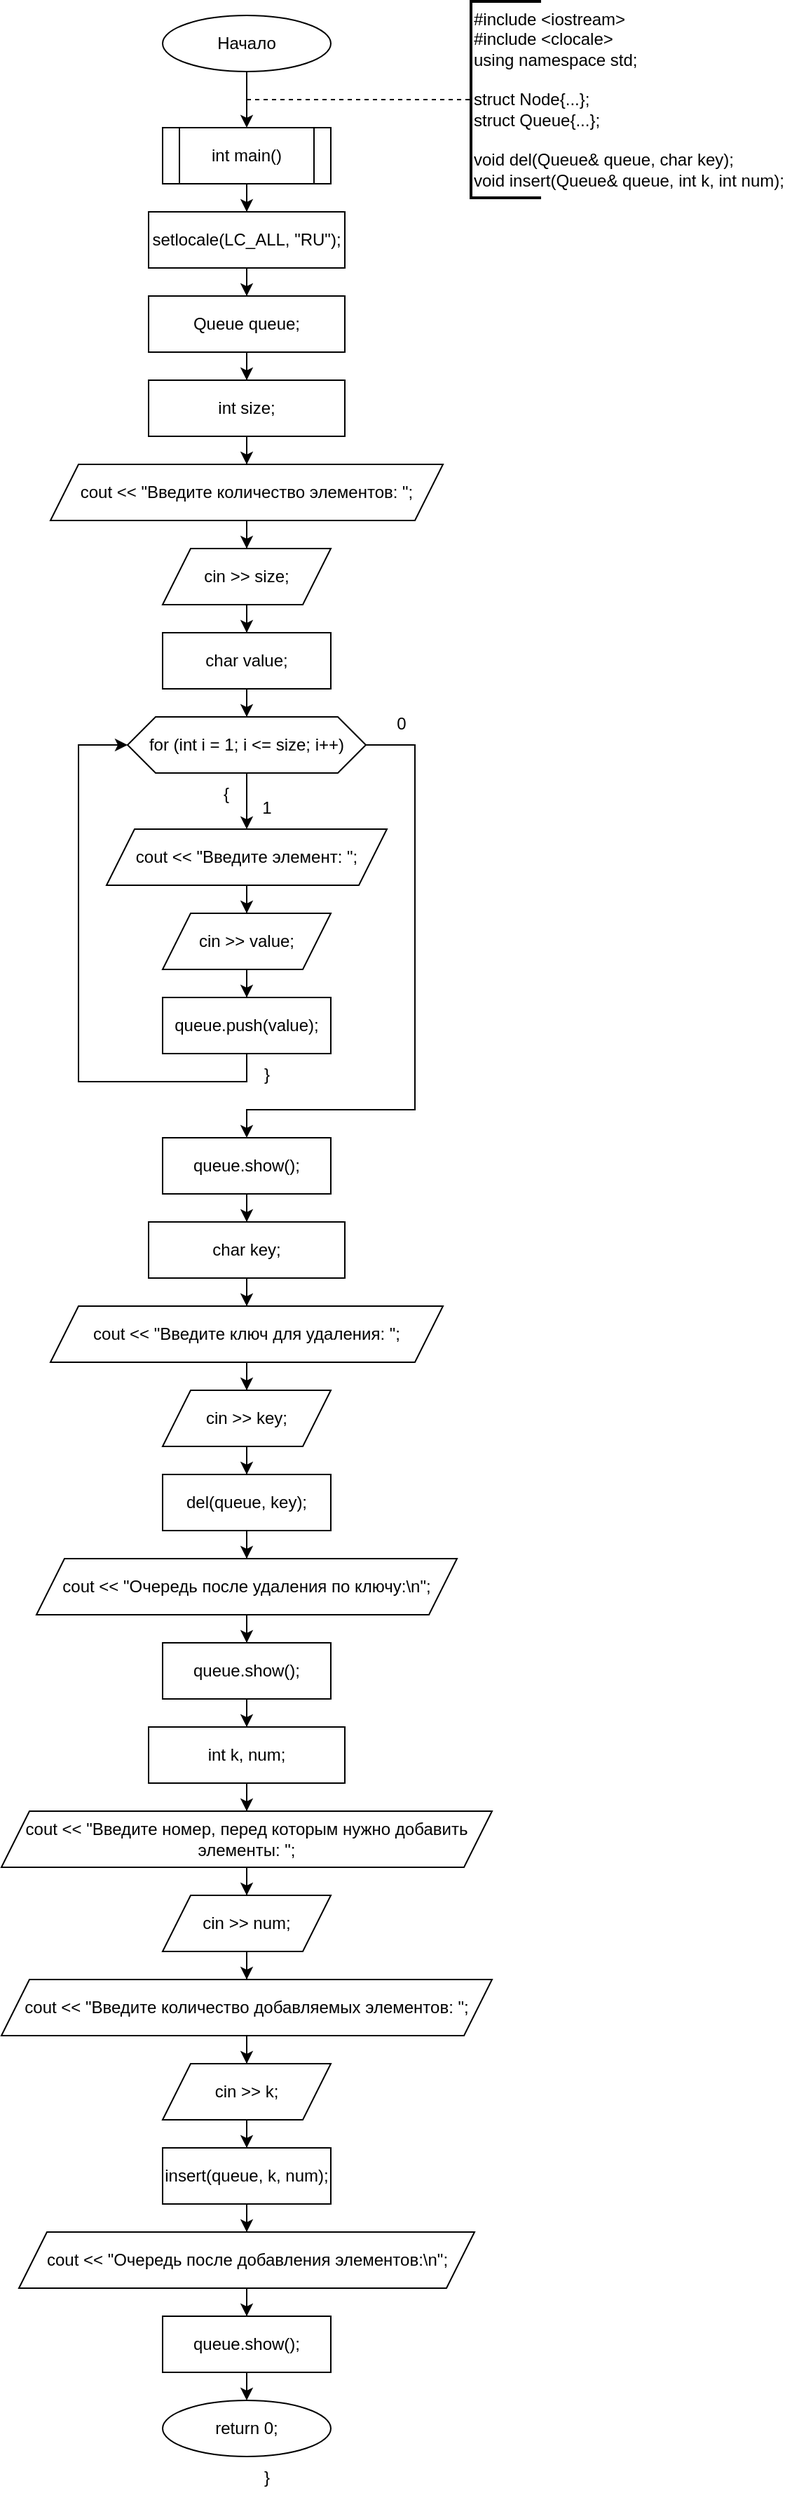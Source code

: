 <mxfile version="25.0.2" pages="5">
  <diagram name="main" id="Bsn5412VyUjM1NXNT0KS">
    <mxGraphModel dx="992" dy="552" grid="1" gridSize="10" guides="1" tooltips="1" connect="1" arrows="1" fold="1" page="1" pageScale="1" pageWidth="827" pageHeight="1169" math="0" shadow="0">
      <root>
        <mxCell id="0" />
        <mxCell id="1" parent="0" />
        <mxCell id="71t_PpGx56uNyofJ1hGk-1" value="" style="edgeStyle=orthogonalEdgeStyle;rounded=0;orthogonalLoop=1;jettySize=auto;html=1;" edge="1" parent="1" source="71t_PpGx56uNyofJ1hGk-2" target="71t_PpGx56uNyofJ1hGk-4">
          <mxGeometry relative="1" as="geometry" />
        </mxCell>
        <mxCell id="71t_PpGx56uNyofJ1hGk-2" value="Начало" style="ellipse;whiteSpace=wrap;html=1;" vertex="1" parent="1">
          <mxGeometry x="340" y="80" width="120" height="40" as="geometry" />
        </mxCell>
        <mxCell id="71t_PpGx56uNyofJ1hGk-3" value="" style="edgeStyle=orthogonalEdgeStyle;rounded=0;orthogonalLoop=1;jettySize=auto;html=1;" edge="1" parent="1" source="71t_PpGx56uNyofJ1hGk-4" target="71t_PpGx56uNyofJ1hGk-8">
          <mxGeometry relative="1" as="geometry" />
        </mxCell>
        <mxCell id="71t_PpGx56uNyofJ1hGk-4" value="int main()" style="shape=process;whiteSpace=wrap;html=1;backgroundOutline=1;" vertex="1" parent="1">
          <mxGeometry x="340" y="160" width="120" height="40" as="geometry" />
        </mxCell>
        <mxCell id="71t_PpGx56uNyofJ1hGk-5" value="" style="endArrow=none;dashed=1;html=1;rounded=0;" edge="1" parent="1" target="71t_PpGx56uNyofJ1hGk-6">
          <mxGeometry width="50" height="50" relative="1" as="geometry">
            <mxPoint x="400" y="140" as="sourcePoint" />
            <mxPoint x="560" y="140" as="targetPoint" />
          </mxGeometry>
        </mxCell>
        <mxCell id="71t_PpGx56uNyofJ1hGk-6" value="&lt;div&gt;#include &amp;lt;iostream&amp;gt;&lt;/div&gt;&lt;div&gt;#include &amp;lt;clocale&amp;gt;&lt;/div&gt;&lt;div&gt;using namespace std;&lt;/div&gt;&lt;div&gt;&lt;br&gt;&lt;/div&gt;&lt;div&gt;struct Node{...};&lt;/div&gt;&lt;div&gt;struct Queue{...};&lt;/div&gt;&lt;div&gt;&lt;br&gt;&lt;/div&gt;&lt;div&gt;&lt;div&gt;void del(Queue&amp;amp; queue, char key);&lt;/div&gt;&lt;div&gt;void insert(Queue&amp;amp; queue, int k, int num);&lt;/div&gt;&lt;/div&gt;" style="strokeWidth=2;html=1;shape=mxgraph.flowchart.annotation_1;align=left;pointerEvents=1;" vertex="1" parent="1">
          <mxGeometry x="560" y="70" width="50" height="140" as="geometry" />
        </mxCell>
        <mxCell id="71t_PpGx56uNyofJ1hGk-7" value="" style="edgeStyle=orthogonalEdgeStyle;rounded=0;orthogonalLoop=1;jettySize=auto;html=1;" edge="1" parent="1" source="71t_PpGx56uNyofJ1hGk-8" target="71t_PpGx56uNyofJ1hGk-10">
          <mxGeometry relative="1" as="geometry" />
        </mxCell>
        <mxCell id="71t_PpGx56uNyofJ1hGk-8" value="setlocale(LC_ALL, &quot;RU&quot;);" style="whiteSpace=wrap;html=1;" vertex="1" parent="1">
          <mxGeometry x="330" y="220" width="140" height="40" as="geometry" />
        </mxCell>
        <mxCell id="71t_PpGx56uNyofJ1hGk-9" value="" style="edgeStyle=orthogonalEdgeStyle;rounded=0;orthogonalLoop=1;jettySize=auto;html=1;" edge="1" parent="1" source="71t_PpGx56uNyofJ1hGk-10" target="71t_PpGx56uNyofJ1hGk-12">
          <mxGeometry relative="1" as="geometry" />
        </mxCell>
        <mxCell id="71t_PpGx56uNyofJ1hGk-10" value="Queue queue;" style="whiteSpace=wrap;html=1;" vertex="1" parent="1">
          <mxGeometry x="330" y="280" width="140" height="40" as="geometry" />
        </mxCell>
        <mxCell id="71t_PpGx56uNyofJ1hGk-11" value="" style="edgeStyle=orthogonalEdgeStyle;rounded=0;orthogonalLoop=1;jettySize=auto;html=1;" edge="1" parent="1" source="71t_PpGx56uNyofJ1hGk-12" target="71t_PpGx56uNyofJ1hGk-14">
          <mxGeometry relative="1" as="geometry" />
        </mxCell>
        <mxCell id="71t_PpGx56uNyofJ1hGk-12" value="int size;" style="whiteSpace=wrap;html=1;" vertex="1" parent="1">
          <mxGeometry x="330" y="340" width="140" height="40" as="geometry" />
        </mxCell>
        <mxCell id="71t_PpGx56uNyofJ1hGk-13" value="" style="edgeStyle=orthogonalEdgeStyle;rounded=0;orthogonalLoop=1;jettySize=auto;html=1;" edge="1" parent="1" source="71t_PpGx56uNyofJ1hGk-14" target="71t_PpGx56uNyofJ1hGk-16">
          <mxGeometry relative="1" as="geometry" />
        </mxCell>
        <mxCell id="71t_PpGx56uNyofJ1hGk-14" value="cout &lt;&lt; &quot;Введите количество элементов: &quot;;" style="shape=parallelogram;perimeter=parallelogramPerimeter;whiteSpace=wrap;html=1;fixedSize=1;" vertex="1" parent="1">
          <mxGeometry x="260" y="400" width="280" height="40" as="geometry" />
        </mxCell>
        <mxCell id="71t_PpGx56uNyofJ1hGk-15" value="" style="edgeStyle=orthogonalEdgeStyle;rounded=0;orthogonalLoop=1;jettySize=auto;html=1;" edge="1" parent="1" source="71t_PpGx56uNyofJ1hGk-16" target="71t_PpGx56uNyofJ1hGk-18">
          <mxGeometry relative="1" as="geometry" />
        </mxCell>
        <mxCell id="71t_PpGx56uNyofJ1hGk-16" value="cin &amp;gt;&amp;gt; size;" style="shape=parallelogram;perimeter=parallelogramPerimeter;whiteSpace=wrap;html=1;fixedSize=1;" vertex="1" parent="1">
          <mxGeometry x="340" y="460" width="120" height="40" as="geometry" />
        </mxCell>
        <mxCell id="71t_PpGx56uNyofJ1hGk-17" value="" style="edgeStyle=orthogonalEdgeStyle;rounded=0;orthogonalLoop=1;jettySize=auto;html=1;" edge="1" parent="1" source="71t_PpGx56uNyofJ1hGk-18" target="71t_PpGx56uNyofJ1hGk-21">
          <mxGeometry relative="1" as="geometry" />
        </mxCell>
        <mxCell id="71t_PpGx56uNyofJ1hGk-18" value="char value;" style="whiteSpace=wrap;html=1;" vertex="1" parent="1">
          <mxGeometry x="340" y="520" width="120" height="40" as="geometry" />
        </mxCell>
        <mxCell id="71t_PpGx56uNyofJ1hGk-19" value="" style="edgeStyle=orthogonalEdgeStyle;rounded=0;orthogonalLoop=1;jettySize=auto;html=1;" edge="1" parent="1" source="71t_PpGx56uNyofJ1hGk-21" target="71t_PpGx56uNyofJ1hGk-23">
          <mxGeometry relative="1" as="geometry" />
        </mxCell>
        <mxCell id="71t_PpGx56uNyofJ1hGk-20" style="edgeStyle=orthogonalEdgeStyle;rounded=0;orthogonalLoop=1;jettySize=auto;html=1;entryX=0.5;entryY=0;entryDx=0;entryDy=0;" edge="1" parent="1" source="71t_PpGx56uNyofJ1hGk-21" target="71t_PpGx56uNyofJ1hGk-33">
          <mxGeometry relative="1" as="geometry">
            <mxPoint x="400" y="880" as="targetPoint" />
            <Array as="points">
              <mxPoint x="520" y="600" />
              <mxPoint x="520" y="860" />
              <mxPoint x="400" y="860" />
            </Array>
          </mxGeometry>
        </mxCell>
        <mxCell id="71t_PpGx56uNyofJ1hGk-21" value="for (int i = 1; i &amp;lt;= size; i++)" style="shape=hexagon;perimeter=hexagonPerimeter2;whiteSpace=wrap;html=1;fixedSize=1;" vertex="1" parent="1">
          <mxGeometry x="315" y="580" width="170" height="40" as="geometry" />
        </mxCell>
        <mxCell id="71t_PpGx56uNyofJ1hGk-22" value="" style="edgeStyle=orthogonalEdgeStyle;rounded=0;orthogonalLoop=1;jettySize=auto;html=1;" edge="1" parent="1" source="71t_PpGx56uNyofJ1hGk-23" target="71t_PpGx56uNyofJ1hGk-27">
          <mxGeometry relative="1" as="geometry" />
        </mxCell>
        <mxCell id="71t_PpGx56uNyofJ1hGk-23" value="cout &amp;lt;&amp;lt; &quot;Введите элемент: &quot;;" style="shape=parallelogram;perimeter=parallelogramPerimeter;whiteSpace=wrap;html=1;fixedSize=1;" vertex="1" parent="1">
          <mxGeometry x="300" y="660" width="200" height="40" as="geometry" />
        </mxCell>
        <mxCell id="71t_PpGx56uNyofJ1hGk-24" value="{" style="text;html=1;align=center;verticalAlign=middle;resizable=0;points=[];autosize=1;strokeColor=none;fillColor=none;" vertex="1" parent="1">
          <mxGeometry x="370" y="620" width="30" height="30" as="geometry" />
        </mxCell>
        <mxCell id="71t_PpGx56uNyofJ1hGk-25" value="1" style="text;html=1;align=center;verticalAlign=middle;resizable=0;points=[];autosize=1;strokeColor=none;fillColor=none;" vertex="1" parent="1">
          <mxGeometry x="399" y="630" width="30" height="30" as="geometry" />
        </mxCell>
        <mxCell id="71t_PpGx56uNyofJ1hGk-26" value="" style="edgeStyle=orthogonalEdgeStyle;rounded=0;orthogonalLoop=1;jettySize=auto;html=1;" edge="1" parent="1" source="71t_PpGx56uNyofJ1hGk-27" target="71t_PpGx56uNyofJ1hGk-29">
          <mxGeometry relative="1" as="geometry" />
        </mxCell>
        <mxCell id="71t_PpGx56uNyofJ1hGk-27" value="cin &amp;gt;&amp;gt; value;" style="shape=parallelogram;perimeter=parallelogramPerimeter;whiteSpace=wrap;html=1;fixedSize=1;" vertex="1" parent="1">
          <mxGeometry x="340" y="720" width="120" height="40" as="geometry" />
        </mxCell>
        <mxCell id="71t_PpGx56uNyofJ1hGk-28" style="edgeStyle=orthogonalEdgeStyle;rounded=0;orthogonalLoop=1;jettySize=auto;html=1;entryX=0;entryY=0.5;entryDx=0;entryDy=0;" edge="1" parent="1" source="71t_PpGx56uNyofJ1hGk-29" target="71t_PpGx56uNyofJ1hGk-21">
          <mxGeometry relative="1" as="geometry">
            <Array as="points">
              <mxPoint x="400" y="840" />
              <mxPoint x="280" y="840" />
              <mxPoint x="280" y="600" />
            </Array>
          </mxGeometry>
        </mxCell>
        <mxCell id="71t_PpGx56uNyofJ1hGk-29" value="queue.push(value);" style="whiteSpace=wrap;html=1;" vertex="1" parent="1">
          <mxGeometry x="340" y="780" width="120" height="40" as="geometry" />
        </mxCell>
        <mxCell id="71t_PpGx56uNyofJ1hGk-30" value="}" style="text;html=1;align=center;verticalAlign=middle;resizable=0;points=[];autosize=1;strokeColor=none;fillColor=none;" vertex="1" parent="1">
          <mxGeometry x="399" y="820" width="30" height="30" as="geometry" />
        </mxCell>
        <mxCell id="71t_PpGx56uNyofJ1hGk-31" value="0" style="text;html=1;align=center;verticalAlign=middle;resizable=0;points=[];autosize=1;strokeColor=none;fillColor=none;" vertex="1" parent="1">
          <mxGeometry x="495" y="570" width="30" height="30" as="geometry" />
        </mxCell>
        <mxCell id="71t_PpGx56uNyofJ1hGk-32" style="edgeStyle=orthogonalEdgeStyle;rounded=0;orthogonalLoop=1;jettySize=auto;html=1;entryX=0.5;entryY=0;entryDx=0;entryDy=0;" edge="1" parent="1" source="71t_PpGx56uNyofJ1hGk-33" target="71t_PpGx56uNyofJ1hGk-35">
          <mxGeometry relative="1" as="geometry" />
        </mxCell>
        <mxCell id="71t_PpGx56uNyofJ1hGk-33" value="queue.show();" style="rounded=0;whiteSpace=wrap;html=1;" vertex="1" parent="1">
          <mxGeometry x="340" y="880" width="120" height="40" as="geometry" />
        </mxCell>
        <mxCell id="71t_PpGx56uNyofJ1hGk-34" value="" style="edgeStyle=orthogonalEdgeStyle;rounded=0;orthogonalLoop=1;jettySize=auto;html=1;" edge="1" parent="1" source="71t_PpGx56uNyofJ1hGk-35" target="71t_PpGx56uNyofJ1hGk-37">
          <mxGeometry relative="1" as="geometry" />
        </mxCell>
        <mxCell id="71t_PpGx56uNyofJ1hGk-35" value="char key;" style="whiteSpace=wrap;html=1;" vertex="1" parent="1">
          <mxGeometry x="330" y="940" width="140" height="40" as="geometry" />
        </mxCell>
        <mxCell id="71t_PpGx56uNyofJ1hGk-36" value="" style="edgeStyle=orthogonalEdgeStyle;rounded=0;orthogonalLoop=1;jettySize=auto;html=1;" edge="1" parent="1" source="71t_PpGx56uNyofJ1hGk-37" target="71t_PpGx56uNyofJ1hGk-39">
          <mxGeometry relative="1" as="geometry" />
        </mxCell>
        <mxCell id="71t_PpGx56uNyofJ1hGk-37" value="cout &amp;lt;&amp;lt; &quot;Введите ключ для удаления: &quot;;" style="shape=parallelogram;perimeter=parallelogramPerimeter;whiteSpace=wrap;html=1;fixedSize=1;" vertex="1" parent="1">
          <mxGeometry x="260" y="1000" width="280" height="40" as="geometry" />
        </mxCell>
        <mxCell id="71t_PpGx56uNyofJ1hGk-38" value="" style="edgeStyle=orthogonalEdgeStyle;rounded=0;orthogonalLoop=1;jettySize=auto;html=1;" edge="1" parent="1" source="71t_PpGx56uNyofJ1hGk-39" target="71t_PpGx56uNyofJ1hGk-41">
          <mxGeometry relative="1" as="geometry" />
        </mxCell>
        <mxCell id="71t_PpGx56uNyofJ1hGk-39" value="cin &amp;gt;&amp;gt; key;" style="shape=parallelogram;perimeter=parallelogramPerimeter;whiteSpace=wrap;html=1;fixedSize=1;" vertex="1" parent="1">
          <mxGeometry x="340" y="1060" width="120" height="40" as="geometry" />
        </mxCell>
        <mxCell id="71t_PpGx56uNyofJ1hGk-40" value="" style="edgeStyle=orthogonalEdgeStyle;rounded=0;orthogonalLoop=1;jettySize=auto;html=1;" edge="1" parent="1" source="71t_PpGx56uNyofJ1hGk-41" target="71t_PpGx56uNyofJ1hGk-43">
          <mxGeometry relative="1" as="geometry" />
        </mxCell>
        <mxCell id="71t_PpGx56uNyofJ1hGk-41" value="del(queue, key);" style="whiteSpace=wrap;html=1;" vertex="1" parent="1">
          <mxGeometry x="340" y="1120" width="120" height="40" as="geometry" />
        </mxCell>
        <mxCell id="71t_PpGx56uNyofJ1hGk-42" value="" style="edgeStyle=orthogonalEdgeStyle;rounded=0;orthogonalLoop=1;jettySize=auto;html=1;" edge="1" parent="1" source="71t_PpGx56uNyofJ1hGk-43" target="71t_PpGx56uNyofJ1hGk-45">
          <mxGeometry relative="1" as="geometry" />
        </mxCell>
        <mxCell id="71t_PpGx56uNyofJ1hGk-43" value="cout &amp;lt;&amp;lt; &quot;Очередь после удаления по ключу:\n&quot;;" style="shape=parallelogram;perimeter=parallelogramPerimeter;whiteSpace=wrap;html=1;fixedSize=1;" vertex="1" parent="1">
          <mxGeometry x="250" y="1180" width="300" height="40" as="geometry" />
        </mxCell>
        <mxCell id="71t_PpGx56uNyofJ1hGk-44" style="edgeStyle=orthogonalEdgeStyle;rounded=0;orthogonalLoop=1;jettySize=auto;html=1;entryX=0.5;entryY=0;entryDx=0;entryDy=0;" edge="1" parent="1" source="71t_PpGx56uNyofJ1hGk-45" target="71t_PpGx56uNyofJ1hGk-47">
          <mxGeometry relative="1" as="geometry" />
        </mxCell>
        <mxCell id="71t_PpGx56uNyofJ1hGk-45" value="queue.show();" style="whiteSpace=wrap;html=1;" vertex="1" parent="1">
          <mxGeometry x="340" y="1240" width="120" height="40" as="geometry" />
        </mxCell>
        <mxCell id="71t_PpGx56uNyofJ1hGk-46" value="" style="edgeStyle=orthogonalEdgeStyle;rounded=0;orthogonalLoop=1;jettySize=auto;html=1;" edge="1" parent="1" source="71t_PpGx56uNyofJ1hGk-47" target="71t_PpGx56uNyofJ1hGk-49">
          <mxGeometry relative="1" as="geometry" />
        </mxCell>
        <mxCell id="71t_PpGx56uNyofJ1hGk-47" value="int k, num;" style="whiteSpace=wrap;html=1;" vertex="1" parent="1">
          <mxGeometry x="330" y="1300" width="140" height="40" as="geometry" />
        </mxCell>
        <mxCell id="71t_PpGx56uNyofJ1hGk-48" value="" style="edgeStyle=orthogonalEdgeStyle;rounded=0;orthogonalLoop=1;jettySize=auto;html=1;" edge="1" parent="1" source="71t_PpGx56uNyofJ1hGk-49" target="71t_PpGx56uNyofJ1hGk-51">
          <mxGeometry relative="1" as="geometry" />
        </mxCell>
        <mxCell id="71t_PpGx56uNyofJ1hGk-49" value="cout &amp;lt;&amp;lt; &quot;Введите номер, перед которым нужно добавить элементы: &quot;;" style="shape=parallelogram;perimeter=parallelogramPerimeter;whiteSpace=wrap;html=1;fixedSize=1;" vertex="1" parent="1">
          <mxGeometry x="225" y="1360" width="350" height="40" as="geometry" />
        </mxCell>
        <mxCell id="71t_PpGx56uNyofJ1hGk-50" style="edgeStyle=orthogonalEdgeStyle;rounded=0;orthogonalLoop=1;jettySize=auto;html=1;entryX=0.5;entryY=0;entryDx=0;entryDy=0;" edge="1" parent="1" source="71t_PpGx56uNyofJ1hGk-51" target="71t_PpGx56uNyofJ1hGk-53">
          <mxGeometry relative="1" as="geometry" />
        </mxCell>
        <mxCell id="71t_PpGx56uNyofJ1hGk-51" value="cin &amp;gt;&amp;gt; num;" style="shape=parallelogram;perimeter=parallelogramPerimeter;whiteSpace=wrap;html=1;fixedSize=1;" vertex="1" parent="1">
          <mxGeometry x="340" y="1420" width="120" height="40" as="geometry" />
        </mxCell>
        <mxCell id="71t_PpGx56uNyofJ1hGk-52" value="" style="edgeStyle=orthogonalEdgeStyle;rounded=0;orthogonalLoop=1;jettySize=auto;html=1;" edge="1" parent="1" source="71t_PpGx56uNyofJ1hGk-53" target="71t_PpGx56uNyofJ1hGk-55">
          <mxGeometry relative="1" as="geometry" />
        </mxCell>
        <mxCell id="71t_PpGx56uNyofJ1hGk-53" value="cout &amp;lt;&amp;lt; &quot;Введите количество добавляемых элементов: &quot;;" style="shape=parallelogram;perimeter=parallelogramPerimeter;whiteSpace=wrap;html=1;fixedSize=1;" vertex="1" parent="1">
          <mxGeometry x="225" y="1480" width="350" height="40" as="geometry" />
        </mxCell>
        <mxCell id="71t_PpGx56uNyofJ1hGk-54" style="edgeStyle=orthogonalEdgeStyle;rounded=0;orthogonalLoop=1;jettySize=auto;html=1;entryX=0.5;entryY=0;entryDx=0;entryDy=0;" edge="1" parent="1" source="71t_PpGx56uNyofJ1hGk-55" target="71t_PpGx56uNyofJ1hGk-57">
          <mxGeometry relative="1" as="geometry" />
        </mxCell>
        <mxCell id="71t_PpGx56uNyofJ1hGk-55" value="cin &amp;gt;&amp;gt; k;" style="shape=parallelogram;perimeter=parallelogramPerimeter;whiteSpace=wrap;html=1;fixedSize=1;" vertex="1" parent="1">
          <mxGeometry x="340" y="1540" width="120" height="40" as="geometry" />
        </mxCell>
        <mxCell id="71t_PpGx56uNyofJ1hGk-56" value="" style="edgeStyle=orthogonalEdgeStyle;rounded=0;orthogonalLoop=1;jettySize=auto;html=1;" edge="1" parent="1" source="71t_PpGx56uNyofJ1hGk-57" target="71t_PpGx56uNyofJ1hGk-59">
          <mxGeometry relative="1" as="geometry" />
        </mxCell>
        <mxCell id="71t_PpGx56uNyofJ1hGk-57" value="insert(queue, k, num);" style="whiteSpace=wrap;html=1;" vertex="1" parent="1">
          <mxGeometry x="340" y="1600" width="120" height="40" as="geometry" />
        </mxCell>
        <mxCell id="71t_PpGx56uNyofJ1hGk-58" value="" style="edgeStyle=orthogonalEdgeStyle;rounded=0;orthogonalLoop=1;jettySize=auto;html=1;" edge="1" parent="1" source="71t_PpGx56uNyofJ1hGk-59" target="71t_PpGx56uNyofJ1hGk-61">
          <mxGeometry relative="1" as="geometry" />
        </mxCell>
        <mxCell id="71t_PpGx56uNyofJ1hGk-59" value="cout &amp;lt;&amp;lt; &quot;Очередь после добавления элементов:\n&quot;;" style="shape=parallelogram;perimeter=parallelogramPerimeter;whiteSpace=wrap;html=1;fixedSize=1;" vertex="1" parent="1">
          <mxGeometry x="237.5" y="1660" width="325" height="40" as="geometry" />
        </mxCell>
        <mxCell id="71t_PpGx56uNyofJ1hGk-60" style="edgeStyle=orthogonalEdgeStyle;rounded=0;orthogonalLoop=1;jettySize=auto;html=1;" edge="1" parent="1" source="71t_PpGx56uNyofJ1hGk-61">
          <mxGeometry relative="1" as="geometry">
            <mxPoint x="400" y="1780" as="targetPoint" />
          </mxGeometry>
        </mxCell>
        <mxCell id="71t_PpGx56uNyofJ1hGk-61" value="queue.show();" style="whiteSpace=wrap;html=1;" vertex="1" parent="1">
          <mxGeometry x="340" y="1720" width="120" height="40" as="geometry" />
        </mxCell>
        <mxCell id="71t_PpGx56uNyofJ1hGk-62" value="return 0;" style="ellipse;whiteSpace=wrap;html=1;" vertex="1" parent="1">
          <mxGeometry x="340" y="1780" width="120" height="40" as="geometry" />
        </mxCell>
        <mxCell id="71t_PpGx56uNyofJ1hGk-63" value="}" style="text;html=1;align=center;verticalAlign=middle;resizable=0;points=[];autosize=1;strokeColor=none;fillColor=none;" vertex="1" parent="1">
          <mxGeometry x="399" y="1820" width="30" height="30" as="geometry" />
        </mxCell>
      </root>
    </mxGraphModel>
  </diagram>
  <diagram id="RxKUJoo_5NknnJbr8VWS" name="del">
    <mxGraphModel dx="1290" dy="717" grid="1" gridSize="10" guides="1" tooltips="1" connect="1" arrows="1" fold="1" page="1" pageScale="1" pageWidth="827" pageHeight="1169" math="0" shadow="0">
      <root>
        <mxCell id="0" />
        <mxCell id="1" parent="0" />
        <mxCell id="pnV3EfOllBzxblZudd5O-6" value="" style="edgeStyle=orthogonalEdgeStyle;rounded=0;orthogonalLoop=1;jettySize=auto;html=1;" edge="1" parent="1" source="pnV3EfOllBzxblZudd5O-2" target="pnV3EfOllBzxblZudd5O-5">
          <mxGeometry relative="1" as="geometry" />
        </mxCell>
        <mxCell id="pnV3EfOllBzxblZudd5O-2" value="void del(Queue&amp;amp; queue, char key)" style="shape=process;whiteSpace=wrap;html=1;backgroundOutline=1;size=0.043;" vertex="1" parent="1">
          <mxGeometry x="290" y="80" width="220" height="40" as="geometry" />
        </mxCell>
        <mxCell id="pnV3EfOllBzxblZudd5O-9" value="" style="edgeStyle=orthogonalEdgeStyle;rounded=0;orthogonalLoop=1;jettySize=auto;html=1;" edge="1" parent="1" source="pnV3EfOllBzxblZudd5O-5" target="pnV3EfOllBzxblZudd5O-8">
          <mxGeometry relative="1" as="geometry" />
        </mxCell>
        <mxCell id="pnV3EfOllBzxblZudd5O-5" value="int size = queue.size;" style="whiteSpace=wrap;html=1;" vertex="1" parent="1">
          <mxGeometry x="340" y="160" width="120" height="40" as="geometry" />
        </mxCell>
        <mxCell id="pnV3EfOllBzxblZudd5O-7" value="{" style="text;html=1;align=center;verticalAlign=middle;resizable=0;points=[];autosize=1;strokeColor=none;fillColor=none;" vertex="1" parent="1">
          <mxGeometry x="370" y="120" width="30" height="30" as="geometry" />
        </mxCell>
        <mxCell id="pnV3EfOllBzxblZudd5O-11" value="" style="edgeStyle=orthogonalEdgeStyle;rounded=0;orthogonalLoop=1;jettySize=auto;html=1;" edge="1" parent="1" source="pnV3EfOllBzxblZudd5O-8" target="pnV3EfOllBzxblZudd5O-10">
          <mxGeometry relative="1" as="geometry" />
        </mxCell>
        <mxCell id="pnV3EfOllBzxblZudd5O-27" style="edgeStyle=orthogonalEdgeStyle;rounded=0;orthogonalLoop=1;jettySize=auto;html=1;entryX=0.5;entryY=0;entryDx=0;entryDy=0;" edge="1" parent="1" source="pnV3EfOllBzxblZudd5O-8" target="-Z8e9ogU3Ysnt0Ta9sCd-1">
          <mxGeometry relative="1" as="geometry">
            <mxPoint x="760" y="300" as="targetPoint" />
          </mxGeometry>
        </mxCell>
        <mxCell id="pnV3EfOllBzxblZudd5O-8" value="for (int i = 0; i &amp;lt; size; i++)" style="shape=hexagon;perimeter=hexagonPerimeter2;whiteSpace=wrap;html=1;fixedSize=1;" vertex="1" parent="1">
          <mxGeometry x="305" y="220" width="190" height="40" as="geometry" />
        </mxCell>
        <mxCell id="pnV3EfOllBzxblZudd5O-14" value="" style="edgeStyle=orthogonalEdgeStyle;rounded=0;orthogonalLoop=1;jettySize=auto;html=1;exitX=0;exitY=0.5;exitDx=0;exitDy=0;entryX=0.5;entryY=0;entryDx=0;entryDy=0;" edge="1" parent="1" source="pnV3EfOllBzxblZudd5O-10" target="pnV3EfOllBzxblZudd5O-13">
          <mxGeometry relative="1" as="geometry">
            <Array as="points">
              <mxPoint x="240" y="320" />
              <mxPoint x="240" y="360" />
            </Array>
          </mxGeometry>
        </mxCell>
        <mxCell id="pnV3EfOllBzxblZudd5O-17" value="" style="edgeStyle=orthogonalEdgeStyle;rounded=0;orthogonalLoop=1;jettySize=auto;html=1;exitX=1;exitY=0.5;exitDx=0;exitDy=0;" edge="1" parent="1" source="pnV3EfOllBzxblZudd5O-10" target="pnV3EfOllBzxblZudd5O-16">
          <mxGeometry relative="1" as="geometry" />
        </mxCell>
        <mxCell id="pnV3EfOllBzxblZudd5O-10" value="if (queue.head-&amp;gt;data == key)" style="rhombus;whiteSpace=wrap;html=1;" vertex="1" parent="1">
          <mxGeometry x="280" y="300" width="240" height="40" as="geometry" />
        </mxCell>
        <mxCell id="pnV3EfOllBzxblZudd5O-12" value="1" style="text;html=1;align=center;verticalAlign=middle;resizable=0;points=[];autosize=1;strokeColor=none;fillColor=none;" vertex="1" parent="1">
          <mxGeometry x="400" y="270" width="30" height="30" as="geometry" />
        </mxCell>
        <mxCell id="pnV3EfOllBzxblZudd5O-23" style="edgeStyle=orthogonalEdgeStyle;rounded=0;orthogonalLoop=1;jettySize=auto;html=1;exitX=0.5;exitY=1;exitDx=0;exitDy=0;" edge="1" parent="1" source="pnV3EfOllBzxblZudd5O-13">
          <mxGeometry relative="1" as="geometry">
            <mxPoint x="400" y="480" as="targetPoint" />
            <Array as="points">
              <mxPoint x="240" y="480" />
            </Array>
          </mxGeometry>
        </mxCell>
        <mxCell id="pnV3EfOllBzxblZudd5O-13" value="queue.pop();" style="whiteSpace=wrap;html=1;" vertex="1" parent="1">
          <mxGeometry x="170" y="360" width="140" height="40" as="geometry" />
        </mxCell>
        <mxCell id="pnV3EfOllBzxblZudd5O-15" value="1" style="text;html=1;align=center;verticalAlign=middle;resizable=0;points=[];autosize=1;strokeColor=none;fillColor=none;" vertex="1" parent="1">
          <mxGeometry x="240" y="290" width="30" height="30" as="geometry" />
        </mxCell>
        <mxCell id="pnV3EfOllBzxblZudd5O-20" value="" style="edgeStyle=orthogonalEdgeStyle;rounded=0;orthogonalLoop=1;jettySize=auto;html=1;" edge="1" parent="1" source="pnV3EfOllBzxblZudd5O-16" target="pnV3EfOllBzxblZudd5O-19">
          <mxGeometry relative="1" as="geometry" />
        </mxCell>
        <mxCell id="pnV3EfOllBzxblZudd5O-16" value="queue.push(queue.head-&amp;gt;data);" style="whiteSpace=wrap;html=1;" vertex="1" parent="1">
          <mxGeometry x="480" y="360" width="190" height="40" as="geometry" />
        </mxCell>
        <mxCell id="pnV3EfOllBzxblZudd5O-18" value="0" style="text;html=1;align=center;verticalAlign=middle;resizable=0;points=[];autosize=1;strokeColor=none;fillColor=none;" vertex="1" parent="1">
          <mxGeometry x="545" y="290" width="30" height="30" as="geometry" />
        </mxCell>
        <mxCell id="pnV3EfOllBzxblZudd5O-22" style="edgeStyle=orthogonalEdgeStyle;rounded=0;orthogonalLoop=1;jettySize=auto;html=1;exitX=0.5;exitY=1;exitDx=0;exitDy=0;" edge="1" parent="1" source="pnV3EfOllBzxblZudd5O-19">
          <mxGeometry relative="1" as="geometry">
            <mxPoint x="400" y="480" as="targetPoint" />
            <Array as="points">
              <mxPoint x="575" y="480" />
            </Array>
          </mxGeometry>
        </mxCell>
        <mxCell id="pnV3EfOllBzxblZudd5O-19" value="queue.pop();" style="whiteSpace=wrap;html=1;" vertex="1" parent="1">
          <mxGeometry x="480" y="420" width="190" height="40" as="geometry" />
        </mxCell>
        <mxCell id="pnV3EfOllBzxblZudd5O-21" value="{" style="text;html=1;align=center;verticalAlign=middle;resizable=0;points=[];autosize=1;strokeColor=none;fillColor=none;" vertex="1" parent="1">
          <mxGeometry x="545" y="328" width="30" height="30" as="geometry" />
        </mxCell>
        <mxCell id="pnV3EfOllBzxblZudd5O-25" value="}" style="text;html=1;align=center;verticalAlign=middle;resizable=0;points=[];autosize=1;strokeColor=none;fillColor=none;" vertex="1" parent="1">
          <mxGeometry x="575" y="460" width="30" height="30" as="geometry" />
        </mxCell>
        <mxCell id="pnV3EfOllBzxblZudd5O-26" value="" style="endArrow=classic;html=1;rounded=0;entryX=0;entryY=0.5;entryDx=0;entryDy=0;" edge="1" parent="1" target="pnV3EfOllBzxblZudd5O-8">
          <mxGeometry width="50" height="50" relative="1" as="geometry">
            <mxPoint x="400" y="480" as="sourcePoint" />
            <mxPoint x="450" y="510" as="targetPoint" />
            <Array as="points">
              <mxPoint x="400" y="500" />
              <mxPoint x="140" y="500" />
              <mxPoint x="140" y="380" />
              <mxPoint x="140" y="240" />
            </Array>
          </mxGeometry>
        </mxCell>
        <mxCell id="-Z8e9ogU3Ysnt0Ta9sCd-1" value="return;" style="ellipse;whiteSpace=wrap;html=1;" vertex="1" parent="1">
          <mxGeometry x="700" y="300" width="120" height="40" as="geometry" />
        </mxCell>
        <mxCell id="-Z8e9ogU3Ysnt0Ta9sCd-2" value="0" style="text;html=1;align=center;verticalAlign=middle;resizable=0;points=[];autosize=1;strokeColor=none;fillColor=none;" vertex="1" parent="1">
          <mxGeometry x="735" y="208" width="30" height="30" as="geometry" />
        </mxCell>
        <mxCell id="-Z8e9ogU3Ysnt0Ta9sCd-3" value="}" style="text;html=1;align=center;verticalAlign=middle;resizable=0;points=[];autosize=1;strokeColor=none;fillColor=none;" vertex="1" parent="1">
          <mxGeometry x="760" y="340" width="30" height="30" as="geometry" />
        </mxCell>
      </root>
    </mxGraphModel>
  </diagram>
  <diagram id="AEco04d09gUVOPS6h8G7" name="insert">
    <mxGraphModel dx="860" dy="478" grid="1" gridSize="10" guides="1" tooltips="1" connect="1" arrows="1" fold="1" page="1" pageScale="1" pageWidth="827" pageHeight="1169" math="0" shadow="0">
      <root>
        <mxCell id="0" />
        <mxCell id="1" parent="0" />
        <mxCell id="9X3cFY8fLyIspjUaPSum-1" value="" style="edgeStyle=orthogonalEdgeStyle;rounded=0;orthogonalLoop=1;jettySize=auto;html=1;entryX=0.5;entryY=0;entryDx=0;entryDy=0;" edge="1" parent="1" source="9X3cFY8fLyIspjUaPSum-2" target="9X3cFY8fLyIspjUaPSum-7">
          <mxGeometry relative="1" as="geometry">
            <mxPoint x="400" y="120" as="targetPoint" />
          </mxGeometry>
        </mxCell>
        <mxCell id="9X3cFY8fLyIspjUaPSum-2" value="void insert(Queue&amp;amp; queue, int k, int num)" style="shape=process;whiteSpace=wrap;html=1;backgroundOutline=1;size=0.036;" vertex="1" parent="1">
          <mxGeometry x="270" y="40" width="250" height="40" as="geometry" />
        </mxCell>
        <mxCell id="9X3cFY8fLyIspjUaPSum-5" value="" style="edgeStyle=orthogonalEdgeStyle;rounded=0;orthogonalLoop=1;jettySize=auto;html=1;" edge="1" parent="1" source="9X3cFY8fLyIspjUaPSum-7" target="9X3cFY8fLyIspjUaPSum-9">
          <mxGeometry relative="1" as="geometry" />
        </mxCell>
        <mxCell id="9X3cFY8fLyIspjUaPSum-6" style="edgeStyle=orthogonalEdgeStyle;rounded=0;orthogonalLoop=1;jettySize=auto;html=1;entryX=0.5;entryY=0;entryDx=0;entryDy=0;" edge="1" parent="1" source="9X3cFY8fLyIspjUaPSum-7" target="9X3cFY8fLyIspjUaPSum-17">
          <mxGeometry relative="1" as="geometry">
            <mxPoint x="395" y="360" as="targetPoint" />
            <Array as="points">
              <mxPoint x="525" y="140" />
              <mxPoint x="525" y="340" />
              <mxPoint x="395" y="340" />
              <mxPoint x="395" y="360" />
            </Array>
          </mxGeometry>
        </mxCell>
        <mxCell id="9X3cFY8fLyIspjUaPSum-7" value="for (int i = 1; i &amp;lt; num; i++)" style="shape=hexagon;perimeter=hexagonPerimeter2;whiteSpace=wrap;html=1;fixedSize=1;rounded=0;" vertex="1" parent="1">
          <mxGeometry x="310" y="120" width="170" height="40" as="geometry" />
        </mxCell>
        <mxCell id="9X3cFY8fLyIspjUaPSum-8" value="" style="edgeStyle=orthogonalEdgeStyle;rounded=0;orthogonalLoop=1;jettySize=auto;html=1;" edge="1" parent="1" source="9X3cFY8fLyIspjUaPSum-9" target="9X3cFY8fLyIspjUaPSum-11">
          <mxGeometry relative="1" as="geometry" />
        </mxCell>
        <mxCell id="9X3cFY8fLyIspjUaPSum-9" value="queue.push(queue.head-&amp;gt;data);" style="whiteSpace=wrap;html=1;rounded=0;" vertex="1" parent="1">
          <mxGeometry x="295" y="200" width="200" height="40" as="geometry" />
        </mxCell>
        <mxCell id="9X3cFY8fLyIspjUaPSum-10" style="edgeStyle=orthogonalEdgeStyle;rounded=0;orthogonalLoop=1;jettySize=auto;html=1;entryX=0;entryY=0.5;entryDx=0;entryDy=0;" edge="1" parent="1" source="9X3cFY8fLyIspjUaPSum-11" target="9X3cFY8fLyIspjUaPSum-7">
          <mxGeometry relative="1" as="geometry">
            <Array as="points">
              <mxPoint x="395" y="320" />
              <mxPoint x="275" y="320" />
              <mxPoint x="275" y="140" />
            </Array>
          </mxGeometry>
        </mxCell>
        <mxCell id="9X3cFY8fLyIspjUaPSum-11" value="queue.pop();" style="whiteSpace=wrap;html=1;rounded=0;" vertex="1" parent="1">
          <mxGeometry x="325" y="260" width="140" height="40" as="geometry" />
        </mxCell>
        <mxCell id="9X3cFY8fLyIspjUaPSum-12" value="1" style="text;html=1;align=center;verticalAlign=middle;resizable=0;points=[];autosize=1;strokeColor=none;fillColor=none;" vertex="1" parent="1">
          <mxGeometry x="395" y="170" width="30" height="30" as="geometry" />
        </mxCell>
        <mxCell id="9X3cFY8fLyIspjUaPSum-13" value="{" style="text;html=1;align=center;verticalAlign=middle;resizable=0;points=[];autosize=1;strokeColor=none;fillColor=none;" vertex="1" parent="1">
          <mxGeometry x="365" y="160" width="30" height="30" as="geometry" />
        </mxCell>
        <mxCell id="9X3cFY8fLyIspjUaPSum-14" value="}" style="text;html=1;align=center;verticalAlign=middle;resizable=0;points=[];autosize=1;strokeColor=none;fillColor=none;" vertex="1" parent="1">
          <mxGeometry x="395" y="300" width="30" height="30" as="geometry" />
        </mxCell>
        <mxCell id="9X3cFY8fLyIspjUaPSum-15" value="0" style="text;html=1;align=center;verticalAlign=middle;resizable=0;points=[];autosize=1;strokeColor=none;fillColor=none;" vertex="1" parent="1">
          <mxGeometry x="505" y="110" width="30" height="30" as="geometry" />
        </mxCell>
        <mxCell id="9X3cFY8fLyIspjUaPSum-16" value="" style="edgeStyle=orthogonalEdgeStyle;rounded=0;orthogonalLoop=1;jettySize=auto;html=1;" edge="1" parent="1" source="9X3cFY8fLyIspjUaPSum-17" target="9X3cFY8fLyIspjUaPSum-20">
          <mxGeometry relative="1" as="geometry" />
        </mxCell>
        <mxCell id="9X3cFY8fLyIspjUaPSum-17" value="char value;" style="whiteSpace=wrap;html=1;" vertex="1" parent="1">
          <mxGeometry x="335" y="360" width="120" height="40" as="geometry" />
        </mxCell>
        <mxCell id="9X3cFY8fLyIspjUaPSum-18" value="" style="edgeStyle=orthogonalEdgeStyle;rounded=0;orthogonalLoop=1;jettySize=auto;html=1;" edge="1" parent="1" source="9X3cFY8fLyIspjUaPSum-20" target="9X3cFY8fLyIspjUaPSum-22">
          <mxGeometry relative="1" as="geometry" />
        </mxCell>
        <mxCell id="9X3cFY8fLyIspjUaPSum-19" style="edgeStyle=orthogonalEdgeStyle;rounded=0;orthogonalLoop=1;jettySize=auto;html=1;entryX=0.5;entryY=0;entryDx=0;entryDy=0;" edge="1" parent="1" source="9X3cFY8fLyIspjUaPSum-20" target="9X3cFY8fLyIspjUaPSum-32">
          <mxGeometry relative="1" as="geometry">
            <mxPoint x="395" y="720" as="targetPoint" />
            <Array as="points">
              <mxPoint x="525" y="440" />
              <mxPoint x="525" y="700" />
              <mxPoint x="395" y="700" />
            </Array>
          </mxGeometry>
        </mxCell>
        <mxCell id="9X3cFY8fLyIspjUaPSum-20" value="for (int i = 1; i &amp;lt;= k; i++)" style="shape=hexagon;perimeter=hexagonPerimeter2;whiteSpace=wrap;html=1;fixedSize=1;" vertex="1" parent="1">
          <mxGeometry x="310" y="420" width="170" height="40" as="geometry" />
        </mxCell>
        <mxCell id="9X3cFY8fLyIspjUaPSum-21" value="" style="edgeStyle=orthogonalEdgeStyle;rounded=0;orthogonalLoop=1;jettySize=auto;html=1;" edge="1" parent="1" source="9X3cFY8fLyIspjUaPSum-22" target="9X3cFY8fLyIspjUaPSum-26">
          <mxGeometry relative="1" as="geometry" />
        </mxCell>
        <mxCell id="9X3cFY8fLyIspjUaPSum-22" value="cout &amp;lt;&amp;lt; &quot;Введите новый элемент: &quot;;" style="shape=parallelogram;perimeter=parallelogramPerimeter;whiteSpace=wrap;html=1;fixedSize=1;" vertex="1" parent="1">
          <mxGeometry x="280" y="500" width="230" height="40" as="geometry" />
        </mxCell>
        <mxCell id="9X3cFY8fLyIspjUaPSum-23" value="{" style="text;html=1;align=center;verticalAlign=middle;resizable=0;points=[];autosize=1;strokeColor=none;fillColor=none;" vertex="1" parent="1">
          <mxGeometry x="362.5" y="460" width="30" height="30" as="geometry" />
        </mxCell>
        <mxCell id="9X3cFY8fLyIspjUaPSum-24" value="1" style="text;html=1;align=center;verticalAlign=middle;resizable=0;points=[];autosize=1;strokeColor=none;fillColor=none;" vertex="1" parent="1">
          <mxGeometry x="391.5" y="470" width="30" height="30" as="geometry" />
        </mxCell>
        <mxCell id="9X3cFY8fLyIspjUaPSum-25" value="" style="edgeStyle=orthogonalEdgeStyle;rounded=0;orthogonalLoop=1;jettySize=auto;html=1;" edge="1" parent="1" source="9X3cFY8fLyIspjUaPSum-26" target="9X3cFY8fLyIspjUaPSum-28">
          <mxGeometry relative="1" as="geometry" />
        </mxCell>
        <mxCell id="9X3cFY8fLyIspjUaPSum-26" value="cin &amp;gt;&amp;gt; value;" style="shape=parallelogram;perimeter=parallelogramPerimeter;whiteSpace=wrap;html=1;fixedSize=1;" vertex="1" parent="1">
          <mxGeometry x="335" y="560" width="120" height="40" as="geometry" />
        </mxCell>
        <mxCell id="9X3cFY8fLyIspjUaPSum-27" style="edgeStyle=orthogonalEdgeStyle;rounded=0;orthogonalLoop=1;jettySize=auto;html=1;entryX=0;entryY=0.5;entryDx=0;entryDy=0;" edge="1" parent="1" source="9X3cFY8fLyIspjUaPSum-28" target="9X3cFY8fLyIspjUaPSum-20">
          <mxGeometry relative="1" as="geometry">
            <Array as="points">
              <mxPoint x="395" y="680" />
              <mxPoint x="265" y="680" />
              <mxPoint x="265" y="440" />
            </Array>
          </mxGeometry>
        </mxCell>
        <mxCell id="9X3cFY8fLyIspjUaPSum-28" value="queue.push(value);" style="whiteSpace=wrap;html=1;" vertex="1" parent="1">
          <mxGeometry x="335" y="620" width="120" height="40" as="geometry" />
        </mxCell>
        <mxCell id="9X3cFY8fLyIspjUaPSum-29" value="}" style="text;html=1;align=center;verticalAlign=middle;resizable=0;points=[];autosize=1;strokeColor=none;fillColor=none;" vertex="1" parent="1">
          <mxGeometry x="391.5" y="660" width="30" height="30" as="geometry" />
        </mxCell>
        <mxCell id="9X3cFY8fLyIspjUaPSum-30" value="0" style="text;html=1;align=center;verticalAlign=middle;resizable=0;points=[];autosize=1;strokeColor=none;fillColor=none;" vertex="1" parent="1">
          <mxGeometry x="495" y="410" width="30" height="30" as="geometry" />
        </mxCell>
        <mxCell id="9X3cFY8fLyIspjUaPSum-31" style="edgeStyle=orthogonalEdgeStyle;rounded=0;orthogonalLoop=1;jettySize=auto;html=1;entryX=0.5;entryY=0;entryDx=0;entryDy=0;" edge="1" parent="1" source="9X3cFY8fLyIspjUaPSum-32" target="9X3cFY8fLyIspjUaPSum-35">
          <mxGeometry relative="1" as="geometry" />
        </mxCell>
        <mxCell id="9X3cFY8fLyIspjUaPSum-32" value="int size = queue.size;" style="rounded=0;whiteSpace=wrap;html=1;" vertex="1" parent="1">
          <mxGeometry x="315" y="720" width="160" height="40" as="geometry" />
        </mxCell>
        <mxCell id="9X3cFY8fLyIspjUaPSum-33" value="" style="edgeStyle=orthogonalEdgeStyle;rounded=0;orthogonalLoop=1;jettySize=auto;html=1;" edge="1" parent="1" source="9X3cFY8fLyIspjUaPSum-35" target="9X3cFY8fLyIspjUaPSum-37">
          <mxGeometry relative="1" as="geometry" />
        </mxCell>
        <mxCell id="9X3cFY8fLyIspjUaPSum-34" style="edgeStyle=orthogonalEdgeStyle;rounded=0;orthogonalLoop=1;jettySize=auto;html=1;entryX=0.5;entryY=0;entryDx=0;entryDy=0;" edge="1" parent="1" source="9X3cFY8fLyIspjUaPSum-35" target="9X3cFY8fLyIspjUaPSum-44">
          <mxGeometry relative="1" as="geometry">
            <mxPoint x="395" y="1020" as="targetPoint" />
            <Array as="points">
              <mxPoint x="525" y="800" />
              <mxPoint x="525" y="1000" />
              <mxPoint x="395" y="1000" />
            </Array>
          </mxGeometry>
        </mxCell>
        <mxCell id="9X3cFY8fLyIspjUaPSum-35" value="for (int i = num; i &amp;lt;= size - k; i++)" style="shape=hexagon;perimeter=hexagonPerimeter2;whiteSpace=wrap;html=1;fixedSize=1;rounded=0;" vertex="1" parent="1">
          <mxGeometry x="300" y="780" width="190" height="40" as="geometry" />
        </mxCell>
        <mxCell id="9X3cFY8fLyIspjUaPSum-36" value="" style="edgeStyle=orthogonalEdgeStyle;rounded=0;orthogonalLoop=1;jettySize=auto;html=1;" edge="1" parent="1" source="9X3cFY8fLyIspjUaPSum-37" target="9X3cFY8fLyIspjUaPSum-39">
          <mxGeometry relative="1" as="geometry" />
        </mxCell>
        <mxCell id="9X3cFY8fLyIspjUaPSum-37" value="queue.push(queue.head-&amp;gt;data);" style="whiteSpace=wrap;html=1;rounded=0;" vertex="1" parent="1">
          <mxGeometry x="295" y="860" width="200" height="40" as="geometry" />
        </mxCell>
        <mxCell id="9X3cFY8fLyIspjUaPSum-38" style="edgeStyle=orthogonalEdgeStyle;rounded=0;orthogonalLoop=1;jettySize=auto;html=1;entryX=0;entryY=0.5;entryDx=0;entryDy=0;" edge="1" parent="1" source="9X3cFY8fLyIspjUaPSum-39" target="9X3cFY8fLyIspjUaPSum-35">
          <mxGeometry relative="1" as="geometry">
            <Array as="points">
              <mxPoint x="395" y="980" />
              <mxPoint x="275" y="980" />
              <mxPoint x="275" y="800" />
            </Array>
          </mxGeometry>
        </mxCell>
        <mxCell id="9X3cFY8fLyIspjUaPSum-39" value="queue.pop();" style="whiteSpace=wrap;html=1;rounded=0;" vertex="1" parent="1">
          <mxGeometry x="325" y="920" width="140" height="40" as="geometry" />
        </mxCell>
        <mxCell id="9X3cFY8fLyIspjUaPSum-40" value="1" style="text;html=1;align=center;verticalAlign=middle;resizable=0;points=[];autosize=1;strokeColor=none;fillColor=none;" vertex="1" parent="1">
          <mxGeometry x="395" y="830" width="30" height="30" as="geometry" />
        </mxCell>
        <mxCell id="9X3cFY8fLyIspjUaPSum-41" value="{" style="text;html=1;align=center;verticalAlign=middle;resizable=0;points=[];autosize=1;strokeColor=none;fillColor=none;" vertex="1" parent="1">
          <mxGeometry x="365" y="820" width="30" height="30" as="geometry" />
        </mxCell>
        <mxCell id="9X3cFY8fLyIspjUaPSum-42" value="}" style="text;html=1;align=center;verticalAlign=middle;resizable=0;points=[];autosize=1;strokeColor=none;fillColor=none;" vertex="1" parent="1">
          <mxGeometry x="395" y="960" width="30" height="30" as="geometry" />
        </mxCell>
        <mxCell id="9X3cFY8fLyIspjUaPSum-43" value="0" style="text;html=1;align=center;verticalAlign=middle;resizable=0;points=[];autosize=1;strokeColor=none;fillColor=none;" vertex="1" parent="1">
          <mxGeometry x="505" y="770" width="30" height="30" as="geometry" />
        </mxCell>
        <mxCell id="9X3cFY8fLyIspjUaPSum-44" value="return;" style="ellipse;whiteSpace=wrap;html=1;" vertex="1" parent="1">
          <mxGeometry x="335" y="1020" width="120" height="40" as="geometry" />
        </mxCell>
        <mxCell id="9X3cFY8fLyIspjUaPSum-45" value="}" style="text;html=1;align=center;verticalAlign=middle;resizable=0;points=[];autosize=1;strokeColor=none;fillColor=none;" vertex="1" parent="1">
          <mxGeometry x="391.5" y="1060" width="30" height="30" as="geometry" />
        </mxCell>
        <mxCell id="9X3cFY8fLyIspjUaPSum-46" value="{" style="text;html=1;align=center;verticalAlign=middle;resizable=0;points=[];autosize=1;strokeColor=none;fillColor=none;" vertex="1" parent="1">
          <mxGeometry x="370" y="80" width="30" height="30" as="geometry" />
        </mxCell>
      </root>
    </mxGraphModel>
  </diagram>
  <diagram id="Uv3a0oD4S5JNl_pzN6GH" name="Node">
    <mxGraphModel dx="1290" dy="717" grid="1" gridSize="10" guides="1" tooltips="1" connect="1" arrows="1" fold="1" page="1" pageScale="1" pageWidth="827" pageHeight="1169" math="0" shadow="0">
      <root>
        <mxCell id="0" />
        <mxCell id="1" parent="0" />
        <mxCell id="l2CdwO93gyP9gQ8bODWF-2" value="" style="edgeStyle=orthogonalEdgeStyle;rounded=0;orthogonalLoop=1;jettySize=auto;html=1;" edge="1" parent="1" source="l2CdwO93gyP9gQ8bODWF-3" target="l2CdwO93gyP9gQ8bODWF-5">
          <mxGeometry relative="1" as="geometry" />
        </mxCell>
        <mxCell id="l2CdwO93gyP9gQ8bODWF-3" value="struct Node" style="shape=process;whiteSpace=wrap;html=1;backgroundOutline=1;fillColor=#f5f5f5;fontColor=#333333;strokeColor=#666666;" vertex="1" parent="1">
          <mxGeometry x="340" y="80" width="120" height="40" as="geometry" />
        </mxCell>
        <mxCell id="l2CdwO93gyP9gQ8bODWF-4" value="" style="edgeStyle=orthogonalEdgeStyle;rounded=0;orthogonalLoop=1;jettySize=auto;html=1;" edge="1" parent="1" source="l2CdwO93gyP9gQ8bODWF-5" target="l2CdwO93gyP9gQ8bODWF-8">
          <mxGeometry relative="1" as="geometry" />
        </mxCell>
        <mxCell id="l2CdwO93gyP9gQ8bODWF-5" value="char data;" style="whiteSpace=wrap;html=1;" vertex="1" parent="1">
          <mxGeometry x="340" y="160" width="120" height="40" as="geometry" />
        </mxCell>
        <mxCell id="l2CdwO93gyP9gQ8bODWF-6" value="{" style="text;html=1;align=center;verticalAlign=middle;resizable=0;points=[];autosize=1;strokeColor=none;fillColor=none;" vertex="1" parent="1">
          <mxGeometry x="375" y="120" width="30" height="30" as="geometry" />
        </mxCell>
        <mxCell id="l2CdwO93gyP9gQ8bODWF-7" value="" style="edgeStyle=orthogonalEdgeStyle;rounded=0;orthogonalLoop=1;jettySize=auto;html=1;" edge="1" parent="1" source="l2CdwO93gyP9gQ8bODWF-8" target="l2CdwO93gyP9gQ8bODWF-10">
          <mxGeometry relative="1" as="geometry" />
        </mxCell>
        <mxCell id="l2CdwO93gyP9gQ8bODWF-8" value="Node* next_ptr;" style="whiteSpace=wrap;html=1;" vertex="1" parent="1">
          <mxGeometry x="340" y="220" width="120" height="40" as="geometry" />
        </mxCell>
        <mxCell id="l2CdwO93gyP9gQ8bODWF-9" value="" style="edgeStyle=orthogonalEdgeStyle;rounded=0;orthogonalLoop=1;jettySize=auto;html=1;" edge="1" parent="1" source="l2CdwO93gyP9gQ8bODWF-10" target="l2CdwO93gyP9gQ8bODWF-12">
          <mxGeometry relative="1" as="geometry" />
        </mxCell>
        <mxCell id="l2CdwO93gyP9gQ8bODWF-10" value="void init_node(char Data)" style="shape=process;whiteSpace=wrap;html=1;backgroundOutline=1;size=0.034;" vertex="1" parent="1">
          <mxGeometry x="312.5" y="280" width="175" height="40" as="geometry" />
        </mxCell>
        <mxCell id="l2CdwO93gyP9gQ8bODWF-11" value="" style="edgeStyle=orthogonalEdgeStyle;rounded=0;orthogonalLoop=1;jettySize=auto;html=1;" edge="1" parent="1" source="l2CdwO93gyP9gQ8bODWF-12" target="l2CdwO93gyP9gQ8bODWF-15">
          <mxGeometry relative="1" as="geometry" />
        </mxCell>
        <mxCell id="l2CdwO93gyP9gQ8bODWF-12" value="data = Data;" style="whiteSpace=wrap;html=1;" vertex="1" parent="1">
          <mxGeometry x="340" y="360" width="120" height="40" as="geometry" />
        </mxCell>
        <mxCell id="l2CdwO93gyP9gQ8bODWF-13" value="{" style="text;html=1;align=center;verticalAlign=middle;resizable=0;points=[];autosize=1;strokeColor=none;fillColor=none;" vertex="1" parent="1">
          <mxGeometry x="375" y="320" width="30" height="30" as="geometry" />
        </mxCell>
        <mxCell id="l2CdwO93gyP9gQ8bODWF-14" style="edgeStyle=orthogonalEdgeStyle;rounded=0;orthogonalLoop=1;jettySize=auto;html=1;entryX=0.5;entryY=0;entryDx=0;entryDy=0;" edge="1" parent="1" source="l2CdwO93gyP9gQ8bODWF-15" target="l2CdwO93gyP9gQ8bODWF-16">
          <mxGeometry relative="1" as="geometry" />
        </mxCell>
        <mxCell id="l2CdwO93gyP9gQ8bODWF-15" value="next_ptr = nullptr;" style="whiteSpace=wrap;html=1;" vertex="1" parent="1">
          <mxGeometry x="340" y="420" width="120" height="40" as="geometry" />
        </mxCell>
        <mxCell id="l2CdwO93gyP9gQ8bODWF-16" value="return;" style="ellipse;whiteSpace=wrap;html=1;" vertex="1" parent="1">
          <mxGeometry x="340" y="480" width="120" height="40" as="geometry" />
        </mxCell>
        <mxCell id="l2CdwO93gyP9gQ8bODWF-17" value="}" style="text;html=1;align=center;verticalAlign=middle;resizable=0;points=[];autosize=1;strokeColor=none;fillColor=none;" vertex="1" parent="1">
          <mxGeometry x="399" y="520" width="30" height="30" as="geometry" />
        </mxCell>
        <mxCell id="l2CdwO93gyP9gQ8bODWF-18" value="};" style="text;html=1;align=center;verticalAlign=middle;resizable=0;points=[];autosize=1;strokeColor=none;fillColor=none;" vertex="1" parent="1">
          <mxGeometry x="385" y="550" width="30" height="30" as="geometry" />
        </mxCell>
      </root>
    </mxGraphModel>
  </diagram>
  <diagram id="ME8vNRlTWhmPuPNKkX5A" name="Queue">
    <mxGraphModel dx="2580" dy="1434" grid="1" gridSize="10" guides="1" tooltips="1" connect="1" arrows="1" fold="1" page="1" pageScale="1" pageWidth="827" pageHeight="1169" math="0" shadow="0">
      <root>
        <mxCell id="0" />
        <mxCell id="1" parent="0" />
        <mxCell id="xTwGAfmzmbKCVCO-NN5s-4" value="" style="edgeStyle=orthogonalEdgeStyle;rounded=0;orthogonalLoop=1;jettySize=auto;html=1;" edge="1" parent="1" source="xTwGAfmzmbKCVCO-NN5s-2" target="xTwGAfmzmbKCVCO-NN5s-3">
          <mxGeometry relative="1" as="geometry" />
        </mxCell>
        <mxCell id="xTwGAfmzmbKCVCO-NN5s-2" value="struct Queue" style="shape=process;whiteSpace=wrap;html=1;backgroundOutline=1;" vertex="1" parent="1">
          <mxGeometry x="40" y="80" width="120" height="40" as="geometry" />
        </mxCell>
        <mxCell id="xTwGAfmzmbKCVCO-NN5s-7" value="" style="edgeStyle=orthogonalEdgeStyle;rounded=0;orthogonalLoop=1;jettySize=auto;html=1;" edge="1" parent="1" source="xTwGAfmzmbKCVCO-NN5s-3" target="xTwGAfmzmbKCVCO-NN5s-6">
          <mxGeometry relative="1" as="geometry" />
        </mxCell>
        <mxCell id="xTwGAfmzmbKCVCO-NN5s-3" value="Node* head = nullptr;" style="whiteSpace=wrap;html=1;" vertex="1" parent="1">
          <mxGeometry x="40" y="160" width="120" height="40" as="geometry" />
        </mxCell>
        <mxCell id="xTwGAfmzmbKCVCO-NN5s-5" value="{" style="text;html=1;align=center;verticalAlign=middle;resizable=0;points=[];autosize=1;strokeColor=none;fillColor=none;" vertex="1" parent="1">
          <mxGeometry x="70" y="120" width="30" height="30" as="geometry" />
        </mxCell>
        <mxCell id="xTwGAfmzmbKCVCO-NN5s-9" value="" style="edgeStyle=orthogonalEdgeStyle;rounded=0;orthogonalLoop=1;jettySize=auto;html=1;" edge="1" parent="1" source="xTwGAfmzmbKCVCO-NN5s-6" target="xTwGAfmzmbKCVCO-NN5s-8">
          <mxGeometry relative="1" as="geometry" />
        </mxCell>
        <mxCell id="xTwGAfmzmbKCVCO-NN5s-6" value="Node* tail = nullptr;" style="whiteSpace=wrap;html=1;" vertex="1" parent="1">
          <mxGeometry x="40" y="220" width="120" height="40" as="geometry" />
        </mxCell>
        <mxCell id="xTwGAfmzmbKCVCO-NN5s-11" value="" style="edgeStyle=orthogonalEdgeStyle;rounded=0;orthogonalLoop=1;jettySize=auto;html=1;" edge="1" parent="1" source="xTwGAfmzmbKCVCO-NN5s-8" target="xTwGAfmzmbKCVCO-NN5s-10">
          <mxGeometry relative="1" as="geometry" />
        </mxCell>
        <mxCell id="xTwGAfmzmbKCVCO-NN5s-8" value="int size = 0;" style="whiteSpace=wrap;html=1;" vertex="1" parent="1">
          <mxGeometry x="40" y="280" width="120" height="40" as="geometry" />
        </mxCell>
        <mxCell id="xTwGAfmzmbKCVCO-NN5s-10" value="a" style="ellipse;whiteSpace=wrap;html=1;" vertex="1" parent="1">
          <mxGeometry x="80" y="360" width="40" height="40" as="geometry" />
        </mxCell>
        <mxCell id="xTwGAfmzmbKCVCO-NN5s-14" value="" style="edgeStyle=orthogonalEdgeStyle;rounded=0;orthogonalLoop=1;jettySize=auto;html=1;" edge="1" parent="1" source="xTwGAfmzmbKCVCO-NN5s-12" target="xTwGAfmzmbKCVCO-NN5s-13">
          <mxGeometry relative="1" as="geometry" />
        </mxCell>
        <mxCell id="xTwGAfmzmbKCVCO-NN5s-12" value="a" style="ellipse;whiteSpace=wrap;html=1;" vertex="1" parent="1">
          <mxGeometry x="620" y="80" width="40" height="40" as="geometry" />
        </mxCell>
        <mxCell id="xTwGAfmzmbKCVCO-NN5s-16" value="" style="edgeStyle=orthogonalEdgeStyle;rounded=0;orthogonalLoop=1;jettySize=auto;html=1;" edge="1" parent="1" source="xTwGAfmzmbKCVCO-NN5s-13" target="xTwGAfmzmbKCVCO-NN5s-15">
          <mxGeometry relative="1" as="geometry" />
        </mxCell>
        <mxCell id="xTwGAfmzmbKCVCO-NN5s-13" value="void push(char data)" style="shape=process;whiteSpace=wrap;html=1;backgroundOutline=1;" vertex="1" parent="1">
          <mxGeometry x="560" y="140" width="160" height="40" as="geometry" />
        </mxCell>
        <mxCell id="xTwGAfmzmbKCVCO-NN5s-19" value="" style="edgeStyle=orthogonalEdgeStyle;rounded=0;orthogonalLoop=1;jettySize=auto;html=1;" edge="1" parent="1" source="xTwGAfmzmbKCVCO-NN5s-15" target="xTwGAfmzmbKCVCO-NN5s-18">
          <mxGeometry relative="1" as="geometry" />
        </mxCell>
        <mxCell id="xTwGAfmzmbKCVCO-NN5s-15" value="Node* node = new Node;" style="whiteSpace=wrap;html=1;" vertex="1" parent="1">
          <mxGeometry x="560" y="220" width="160" height="40" as="geometry" />
        </mxCell>
        <mxCell id="xTwGAfmzmbKCVCO-NN5s-17" value="{" style="text;html=1;align=center;verticalAlign=middle;resizable=0;points=[];autosize=1;strokeColor=none;fillColor=none;" vertex="1" parent="1">
          <mxGeometry x="610" y="180" width="30" height="30" as="geometry" />
        </mxCell>
        <mxCell id="xTwGAfmzmbKCVCO-NN5s-21" value="" style="edgeStyle=orthogonalEdgeStyle;rounded=0;orthogonalLoop=1;jettySize=auto;html=1;" edge="1" parent="1" source="xTwGAfmzmbKCVCO-NN5s-18" target="xTwGAfmzmbKCVCO-NN5s-20">
          <mxGeometry relative="1" as="geometry" />
        </mxCell>
        <mxCell id="xTwGAfmzmbKCVCO-NN5s-18" value="node-&amp;gt;init_node(data);" style="whiteSpace=wrap;html=1;" vertex="1" parent="1">
          <mxGeometry x="560" y="280" width="160" height="40" as="geometry" />
        </mxCell>
        <mxCell id="xTwGAfmzmbKCVCO-NN5s-23" value="" style="edgeStyle=orthogonalEdgeStyle;rounded=0;orthogonalLoop=1;jettySize=auto;html=1;" edge="1" parent="1" source="xTwGAfmzmbKCVCO-NN5s-20" target="xTwGAfmzmbKCVCO-NN5s-22">
          <mxGeometry relative="1" as="geometry" />
        </mxCell>
        <mxCell id="xTwGAfmzmbKCVCO-NN5s-20" value="size++;" style="whiteSpace=wrap;html=1;" vertex="1" parent="1">
          <mxGeometry x="590" y="340" width="100" height="40" as="geometry" />
        </mxCell>
        <mxCell id="xTwGAfmzmbKCVCO-NN5s-27" value="" style="edgeStyle=orthogonalEdgeStyle;rounded=0;orthogonalLoop=1;jettySize=auto;html=1;" edge="1" parent="1" source="xTwGAfmzmbKCVCO-NN5s-22" target="xTwGAfmzmbKCVCO-NN5s-26">
          <mxGeometry relative="1" as="geometry" />
        </mxCell>
        <mxCell id="AT-5X-0NSNNEaCESJetW-4" style="edgeStyle=orthogonalEdgeStyle;rounded=0;orthogonalLoop=1;jettySize=auto;html=1;" edge="1" parent="1" source="xTwGAfmzmbKCVCO-NN5s-22">
          <mxGeometry relative="1" as="geometry">
            <mxPoint x="640" y="590" as="targetPoint" />
            <Array as="points">
              <mxPoint x="750" y="420" />
              <mxPoint x="750" y="590" />
            </Array>
          </mxGeometry>
        </mxCell>
        <mxCell id="xTwGAfmzmbKCVCO-NN5s-22" value="if (tail == nullptr)" style="rhombus;whiteSpace=wrap;html=1;" vertex="1" parent="1">
          <mxGeometry x="560" y="400" width="160" height="40" as="geometry" />
        </mxCell>
        <mxCell id="AT-5X-0NSNNEaCESJetW-2" style="edgeStyle=orthogonalEdgeStyle;rounded=0;orthogonalLoop=1;jettySize=auto;html=1;entryX=0.5;entryY=0;entryDx=0;entryDy=0;" edge="1" parent="1" source="xTwGAfmzmbKCVCO-NN5s-26" target="AT-5X-0NSNNEaCESJetW-1">
          <mxGeometry relative="1" as="geometry" />
        </mxCell>
        <mxCell id="xTwGAfmzmbKCVCO-NN5s-26" value="head = tail = node;" style="whiteSpace=wrap;html=1;" vertex="1" parent="1">
          <mxGeometry x="420" y="460" width="120" height="40" as="geometry" />
        </mxCell>
        <mxCell id="xTwGAfmzmbKCVCO-NN5s-28" value="1" style="text;html=1;align=center;verticalAlign=middle;resizable=0;points=[];autosize=1;strokeColor=none;fillColor=none;" vertex="1" parent="1">
          <mxGeometry x="480" y="390" width="30" height="30" as="geometry" />
        </mxCell>
        <mxCell id="AT-5X-0NSNNEaCESJetW-3" style="edgeStyle=orthogonalEdgeStyle;rounded=0;orthogonalLoop=1;jettySize=auto;html=1;exitX=0.5;exitY=1;exitDx=0;exitDy=0;" edge="1" parent="1" source="AT-5X-0NSNNEaCESJetW-1">
          <mxGeometry relative="1" as="geometry">
            <mxPoint x="640" y="590" as="targetPoint" />
            <Array as="points">
              <mxPoint x="480" y="590" />
              <mxPoint x="640" y="590" />
            </Array>
          </mxGeometry>
        </mxCell>
        <mxCell id="AT-5X-0NSNNEaCESJetW-1" value="return;" style="ellipse;whiteSpace=wrap;html=1;" vertex="1" parent="1">
          <mxGeometry x="420" y="520" width="120" height="40" as="geometry" />
        </mxCell>
        <mxCell id="AT-5X-0NSNNEaCESJetW-5" value="{" style="text;html=1;align=center;verticalAlign=middle;resizable=0;points=[];autosize=1;strokeColor=none;fillColor=none;" vertex="1" parent="1">
          <mxGeometry x="450" y="430" width="30" height="30" as="geometry" />
        </mxCell>
        <mxCell id="AT-5X-0NSNNEaCESJetW-6" value="}" style="text;html=1;align=center;verticalAlign=middle;resizable=0;points=[];autosize=1;strokeColor=none;fillColor=none;" vertex="1" parent="1">
          <mxGeometry x="480" y="560" width="30" height="30" as="geometry" />
        </mxCell>
        <mxCell id="AT-5X-0NSNNEaCESJetW-7" value="0" style="text;html=1;align=center;verticalAlign=middle;resizable=0;points=[];autosize=1;strokeColor=none;fillColor=none;" vertex="1" parent="1">
          <mxGeometry x="720" y="390" width="30" height="30" as="geometry" />
        </mxCell>
        <mxCell id="AT-5X-0NSNNEaCESJetW-8" value="" style="endArrow=classic;html=1;rounded=0;" edge="1" parent="1" target="AT-5X-0NSNNEaCESJetW-9">
          <mxGeometry width="50" height="50" relative="1" as="geometry">
            <mxPoint x="640" y="590" as="sourcePoint" />
            <mxPoint x="640" y="620" as="targetPoint" />
          </mxGeometry>
        </mxCell>
        <mxCell id="AT-5X-0NSNNEaCESJetW-11" value="" style="edgeStyle=orthogonalEdgeStyle;rounded=0;orthogonalLoop=1;jettySize=auto;html=1;" edge="1" parent="1" source="AT-5X-0NSNNEaCESJetW-9" target="AT-5X-0NSNNEaCESJetW-10">
          <mxGeometry relative="1" as="geometry" />
        </mxCell>
        <mxCell id="AT-5X-0NSNNEaCESJetW-9" value="tail-&amp;gt;next_ptr = node;" style="rounded=0;whiteSpace=wrap;html=1;" vertex="1" parent="1">
          <mxGeometry x="580" y="620" width="120" height="40" as="geometry" />
        </mxCell>
        <mxCell id="AT-5X-0NSNNEaCESJetW-13" style="edgeStyle=orthogonalEdgeStyle;rounded=0;orthogonalLoop=1;jettySize=auto;html=1;entryX=0.5;entryY=0;entryDx=0;entryDy=0;" edge="1" parent="1" source="AT-5X-0NSNNEaCESJetW-10" target="AT-5X-0NSNNEaCESJetW-12">
          <mxGeometry relative="1" as="geometry" />
        </mxCell>
        <mxCell id="AT-5X-0NSNNEaCESJetW-10" value="tail = node;" style="rounded=0;whiteSpace=wrap;html=1;" vertex="1" parent="1">
          <mxGeometry x="580" y="680" width="120" height="40" as="geometry" />
        </mxCell>
        <mxCell id="AT-5X-0NSNNEaCESJetW-16" style="edgeStyle=orthogonalEdgeStyle;rounded=0;orthogonalLoop=1;jettySize=auto;html=1;entryX=0.5;entryY=0;entryDx=0;entryDy=0;" edge="1" parent="1" source="AT-5X-0NSNNEaCESJetW-12" target="AT-5X-0NSNNEaCESJetW-15">
          <mxGeometry relative="1" as="geometry" />
        </mxCell>
        <mxCell id="AT-5X-0NSNNEaCESJetW-12" value="return;" style="ellipse;whiteSpace=wrap;html=1;" vertex="1" parent="1">
          <mxGeometry x="580" y="740" width="120" height="40" as="geometry" />
        </mxCell>
        <mxCell id="AT-5X-0NSNNEaCESJetW-14" value="}" style="text;html=1;align=center;verticalAlign=middle;resizable=0;points=[];autosize=1;strokeColor=none;fillColor=none;" vertex="1" parent="1">
          <mxGeometry x="640" y="780" width="30" height="30" as="geometry" />
        </mxCell>
        <mxCell id="AT-5X-0NSNNEaCESJetW-15" value="b" style="ellipse;whiteSpace=wrap;html=1;" vertex="1" parent="1">
          <mxGeometry x="620" y="820" width="40" height="40" as="geometry" />
        </mxCell>
        <mxCell id="AT-5X-0NSNNEaCESJetW-20" value="" style="edgeStyle=orthogonalEdgeStyle;rounded=0;orthogonalLoop=1;jettySize=auto;html=1;" edge="1" parent="1" source="AT-5X-0NSNNEaCESJetW-17" target="AT-5X-0NSNNEaCESJetW-19">
          <mxGeometry relative="1" as="geometry" />
        </mxCell>
        <mxCell id="AT-5X-0NSNNEaCESJetW-17" value="b" style="ellipse;whiteSpace=wrap;html=1;" vertex="1" parent="1">
          <mxGeometry x="1180" y="80" width="40" height="40" as="geometry" />
        </mxCell>
        <mxCell id="AT-5X-0NSNNEaCESJetW-22" value="" style="edgeStyle=orthogonalEdgeStyle;rounded=0;orthogonalLoop=1;jettySize=auto;html=1;" edge="1" parent="1" source="AT-5X-0NSNNEaCESJetW-19">
          <mxGeometry relative="1" as="geometry">
            <mxPoint x="1201" y="220" as="targetPoint" />
            <Array as="points">
              <mxPoint x="1200" y="220" />
            </Array>
          </mxGeometry>
        </mxCell>
        <mxCell id="AT-5X-0NSNNEaCESJetW-19" value="void pop()" style="shape=process;whiteSpace=wrap;html=1;backgroundOutline=1;" vertex="1" parent="1">
          <mxGeometry x="1140" y="140" width="120" height="40" as="geometry" />
        </mxCell>
        <mxCell id="AT-5X-0NSNNEaCESJetW-23" value="{" style="text;html=1;align=center;verticalAlign=middle;resizable=0;points=[];autosize=1;strokeColor=none;fillColor=none;" vertex="1" parent="1">
          <mxGeometry x="1175" y="180" width="30" height="30" as="geometry" />
        </mxCell>
        <mxCell id="AT-5X-0NSNNEaCESJetW-29" style="edgeStyle=orthogonalEdgeStyle;rounded=0;orthogonalLoop=1;jettySize=auto;html=1;entryX=0.5;entryY=0;entryDx=0;entryDy=0;exitX=0;exitY=0.5;exitDx=0;exitDy=0;" edge="1" parent="1" source="AT-5X-0NSNNEaCESJetW-26" target="AT-5X-0NSNNEaCESJetW-30">
          <mxGeometry relative="1" as="geometry">
            <mxPoint x="1080" y="280" as="targetPoint" />
          </mxGeometry>
        </mxCell>
        <mxCell id="AT-5X-0NSNNEaCESJetW-32" style="edgeStyle=orthogonalEdgeStyle;rounded=0;orthogonalLoop=1;jettySize=auto;html=1;" edge="1" parent="1" source="AT-5X-0NSNNEaCESJetW-26">
          <mxGeometry relative="1" as="geometry">
            <mxPoint x="1200" y="340" as="targetPoint" />
            <Array as="points">
              <mxPoint x="1310" y="240" />
              <mxPoint x="1310" y="340" />
            </Array>
          </mxGeometry>
        </mxCell>
        <mxCell id="AT-5X-0NSNNEaCESJetW-26" value="if (tail == nullptr)" style="rhombus;whiteSpace=wrap;html=1;" vertex="1" parent="1">
          <mxGeometry x="1120" y="220" width="160" height="40" as="geometry" />
        </mxCell>
        <mxCell id="AT-5X-0NSNNEaCESJetW-27" value="1" style="text;html=1;align=center;verticalAlign=middle;resizable=0;points=[];autosize=1;strokeColor=none;fillColor=none;" vertex="1" parent="1">
          <mxGeometry x="1080" y="210" width="30" height="30" as="geometry" />
        </mxCell>
        <mxCell id="AT-5X-0NSNNEaCESJetW-28" value="0" style="text;html=1;align=center;verticalAlign=middle;resizable=0;points=[];autosize=1;strokeColor=none;fillColor=none;" vertex="1" parent="1">
          <mxGeometry x="1290" y="210" width="30" height="30" as="geometry" />
        </mxCell>
        <mxCell id="AT-5X-0NSNNEaCESJetW-31" style="edgeStyle=orthogonalEdgeStyle;rounded=0;orthogonalLoop=1;jettySize=auto;html=1;exitX=0.5;exitY=1;exitDx=0;exitDy=0;" edge="1" parent="1" source="AT-5X-0NSNNEaCESJetW-30">
          <mxGeometry relative="1" as="geometry">
            <mxPoint x="1200" y="340" as="targetPoint" />
            <Array as="points">
              <mxPoint x="1080" y="340" />
            </Array>
          </mxGeometry>
        </mxCell>
        <mxCell id="AT-5X-0NSNNEaCESJetW-30" value="return;" style="ellipse;whiteSpace=wrap;html=1;" vertex="1" parent="1">
          <mxGeometry x="1020" y="280" width="120" height="40" as="geometry" />
        </mxCell>
        <mxCell id="AT-5X-0NSNNEaCESJetW-33" style="edgeStyle=orthogonalEdgeStyle;rounded=0;orthogonalLoop=1;jettySize=auto;html=1;entryX=0.5;entryY=0;entryDx=0;entryDy=0;exitX=0;exitY=0.5;exitDx=0;exitDy=0;" edge="1" parent="1" source="AT-5X-0NSNNEaCESJetW-35" target="AT-5X-0NSNNEaCESJetW-42">
          <mxGeometry relative="1" as="geometry">
            <mxPoint x="1080" y="420" as="targetPoint" />
          </mxGeometry>
        </mxCell>
        <mxCell id="AT-5X-0NSNNEaCESJetW-34" style="edgeStyle=orthogonalEdgeStyle;rounded=0;orthogonalLoop=1;jettySize=auto;html=1;" edge="1" parent="1" source="AT-5X-0NSNNEaCESJetW-35">
          <mxGeometry relative="1" as="geometry">
            <mxPoint x="1200" y="670" as="targetPoint" />
            <Array as="points">
              <mxPoint x="1310" y="380" />
              <mxPoint x="1310" y="670" />
            </Array>
          </mxGeometry>
        </mxCell>
        <mxCell id="AT-5X-0NSNNEaCESJetW-35" value="if (head == tail)" style="rhombus;whiteSpace=wrap;html=1;" vertex="1" parent="1">
          <mxGeometry x="1120" y="360" width="160" height="40" as="geometry" />
        </mxCell>
        <mxCell id="AT-5X-0NSNNEaCESJetW-36" value="1" style="text;html=1;align=center;verticalAlign=middle;resizable=0;points=[];autosize=1;strokeColor=none;fillColor=none;" vertex="1" parent="1">
          <mxGeometry x="1080" y="350" width="30" height="30" as="geometry" />
        </mxCell>
        <mxCell id="AT-5X-0NSNNEaCESJetW-37" value="0" style="text;html=1;align=center;verticalAlign=middle;resizable=0;points=[];autosize=1;strokeColor=none;fillColor=none;" vertex="1" parent="1">
          <mxGeometry x="1290" y="350" width="30" height="30" as="geometry" />
        </mxCell>
        <mxCell id="AT-5X-0NSNNEaCESJetW-40" value="" style="endArrow=classic;html=1;rounded=0;entryX=0.5;entryY=0;entryDx=0;entryDy=0;" edge="1" parent="1" target="AT-5X-0NSNNEaCESJetW-35">
          <mxGeometry width="50" height="50" relative="1" as="geometry">
            <mxPoint x="1200" y="340" as="sourcePoint" />
            <mxPoint x="1200" y="310" as="targetPoint" />
          </mxGeometry>
        </mxCell>
        <mxCell id="AT-5X-0NSNNEaCESJetW-41" value="{" style="text;html=1;align=center;verticalAlign=middle;resizable=0;points=[];autosize=1;strokeColor=none;fillColor=none;" vertex="1" parent="1">
          <mxGeometry x="1055" y="378" width="30" height="30" as="geometry" />
        </mxCell>
        <mxCell id="AT-5X-0NSNNEaCESJetW-44" value="" style="edgeStyle=orthogonalEdgeStyle;rounded=0;orthogonalLoop=1;jettySize=auto;html=1;" edge="1" parent="1" source="AT-5X-0NSNNEaCESJetW-42" target="AT-5X-0NSNNEaCESJetW-43">
          <mxGeometry relative="1" as="geometry" />
        </mxCell>
        <mxCell id="AT-5X-0NSNNEaCESJetW-42" value="delete head;" style="rounded=0;whiteSpace=wrap;html=1;" vertex="1" parent="1">
          <mxGeometry x="1020" y="420" width="120" height="40" as="geometry" />
        </mxCell>
        <mxCell id="AT-5X-0NSNNEaCESJetW-46" value="" style="edgeStyle=orthogonalEdgeStyle;rounded=0;orthogonalLoop=1;jettySize=auto;html=1;" edge="1" parent="1" source="AT-5X-0NSNNEaCESJetW-43" target="AT-5X-0NSNNEaCESJetW-45">
          <mxGeometry relative="1" as="geometry" />
        </mxCell>
        <mxCell id="AT-5X-0NSNNEaCESJetW-43" value="head = tail = nullptr;" style="rounded=0;whiteSpace=wrap;html=1;" vertex="1" parent="1">
          <mxGeometry x="1020" y="480" width="120" height="40" as="geometry" />
        </mxCell>
        <mxCell id="AT-5X-0NSNNEaCESJetW-48" style="edgeStyle=orthogonalEdgeStyle;rounded=0;orthogonalLoop=1;jettySize=auto;html=1;entryX=0.5;entryY=0;entryDx=0;entryDy=0;" edge="1" parent="1" source="AT-5X-0NSNNEaCESJetW-45" target="AT-5X-0NSNNEaCESJetW-47">
          <mxGeometry relative="1" as="geometry" />
        </mxCell>
        <mxCell id="AT-5X-0NSNNEaCESJetW-45" value="size--;" style="rounded=0;whiteSpace=wrap;html=1;" vertex="1" parent="1">
          <mxGeometry x="1020" y="540" width="120" height="40" as="geometry" />
        </mxCell>
        <mxCell id="AT-5X-0NSNNEaCESJetW-49" style="edgeStyle=orthogonalEdgeStyle;rounded=0;orthogonalLoop=1;jettySize=auto;html=1;exitX=0.5;exitY=1;exitDx=0;exitDy=0;" edge="1" parent="1" source="AT-5X-0NSNNEaCESJetW-47">
          <mxGeometry relative="1" as="geometry">
            <mxPoint x="1200" y="670" as="targetPoint" />
            <Array as="points">
              <mxPoint x="1080" y="670" />
              <mxPoint x="1200" y="670" />
            </Array>
          </mxGeometry>
        </mxCell>
        <mxCell id="AT-5X-0NSNNEaCESJetW-47" value="return;" style="ellipse;whiteSpace=wrap;html=1;" vertex="1" parent="1">
          <mxGeometry x="1020" y="600" width="120" height="40" as="geometry" />
        </mxCell>
        <mxCell id="AT-5X-0NSNNEaCESJetW-50" value="}" style="text;html=1;align=center;verticalAlign=middle;resizable=0;points=[];autosize=1;strokeColor=none;fillColor=none;" vertex="1" parent="1">
          <mxGeometry x="1080" y="640" width="30" height="30" as="geometry" />
        </mxCell>
        <mxCell id="AT-5X-0NSNNEaCESJetW-51" value="" style="endArrow=classic;html=1;rounded=0;entryX=0.5;entryY=0;entryDx=0;entryDy=0;" edge="1" parent="1" target="AT-5X-0NSNNEaCESJetW-52">
          <mxGeometry width="50" height="50" relative="1" as="geometry">
            <mxPoint x="1200" y="670" as="sourcePoint" />
            <mxPoint x="1200" y="700" as="targetPoint" />
          </mxGeometry>
        </mxCell>
        <mxCell id="AT-5X-0NSNNEaCESJetW-54" value="" style="edgeStyle=orthogonalEdgeStyle;rounded=0;orthogonalLoop=1;jettySize=auto;html=1;" edge="1" parent="1" source="AT-5X-0NSNNEaCESJetW-52" target="AT-5X-0NSNNEaCESJetW-53">
          <mxGeometry relative="1" as="geometry" />
        </mxCell>
        <mxCell id="AT-5X-0NSNNEaCESJetW-52" value="Node* node = head;" style="rounded=0;whiteSpace=wrap;html=1;" vertex="1" parent="1">
          <mxGeometry x="1140" y="700" width="120" height="40" as="geometry" />
        </mxCell>
        <mxCell id="AT-5X-0NSNNEaCESJetW-56" value="" style="edgeStyle=orthogonalEdgeStyle;rounded=0;orthogonalLoop=1;jettySize=auto;html=1;" edge="1" parent="1" source="AT-5X-0NSNNEaCESJetW-53" target="AT-5X-0NSNNEaCESJetW-55">
          <mxGeometry relative="1" as="geometry" />
        </mxCell>
        <mxCell id="AT-5X-0NSNNEaCESJetW-53" value="head = head-&amp;gt;next_ptr;" style="rounded=0;whiteSpace=wrap;html=1;" vertex="1" parent="1">
          <mxGeometry x="1120" y="760" width="160" height="40" as="geometry" />
        </mxCell>
        <mxCell id="AT-5X-0NSNNEaCESJetW-58" value="" style="edgeStyle=orthogonalEdgeStyle;rounded=0;orthogonalLoop=1;jettySize=auto;html=1;" edge="1" parent="1" source="AT-5X-0NSNNEaCESJetW-55" target="AT-5X-0NSNNEaCESJetW-57">
          <mxGeometry relative="1" as="geometry" />
        </mxCell>
        <mxCell id="AT-5X-0NSNNEaCESJetW-55" value="delete node;" style="rounded=0;whiteSpace=wrap;html=1;" vertex="1" parent="1">
          <mxGeometry x="1120" y="820" width="160" height="40" as="geometry" />
        </mxCell>
        <mxCell id="AT-5X-0NSNNEaCESJetW-60" style="edgeStyle=orthogonalEdgeStyle;rounded=0;orthogonalLoop=1;jettySize=auto;html=1;entryX=0.5;entryY=0;entryDx=0;entryDy=0;" edge="1" parent="1" source="AT-5X-0NSNNEaCESJetW-57" target="AT-5X-0NSNNEaCESJetW-59">
          <mxGeometry relative="1" as="geometry" />
        </mxCell>
        <mxCell id="AT-5X-0NSNNEaCESJetW-57" value="size--;" style="rounded=0;whiteSpace=wrap;html=1;" vertex="1" parent="1">
          <mxGeometry x="1120" y="880" width="160" height="40" as="geometry" />
        </mxCell>
        <mxCell id="AT-5X-0NSNNEaCESJetW-64" style="edgeStyle=orthogonalEdgeStyle;rounded=0;orthogonalLoop=1;jettySize=auto;html=1;entryX=0.5;entryY=0;entryDx=0;entryDy=0;" edge="1" parent="1" source="AT-5X-0NSNNEaCESJetW-59" target="AT-5X-0NSNNEaCESJetW-63">
          <mxGeometry relative="1" as="geometry" />
        </mxCell>
        <mxCell id="AT-5X-0NSNNEaCESJetW-59" value="return;" style="ellipse;whiteSpace=wrap;html=1;" vertex="1" parent="1">
          <mxGeometry x="1140" y="940" width="120" height="40" as="geometry" />
        </mxCell>
        <mxCell id="AT-5X-0NSNNEaCESJetW-61" value="}" style="text;html=1;align=center;verticalAlign=middle;resizable=0;points=[];autosize=1;strokeColor=none;fillColor=none;" vertex="1" parent="1">
          <mxGeometry x="1205" y="980" width="30" height="30" as="geometry" />
        </mxCell>
        <mxCell id="AT-5X-0NSNNEaCESJetW-63" value="c" style="ellipse;whiteSpace=wrap;html=1;" vertex="1" parent="1">
          <mxGeometry x="1180" y="1010" width="40" height="40" as="geometry" />
        </mxCell>
        <mxCell id="AT-5X-0NSNNEaCESJetW-88" style="edgeStyle=orthogonalEdgeStyle;rounded=0;orthogonalLoop=1;jettySize=auto;html=1;entryX=0.5;entryY=0;entryDx=0;entryDy=0;" edge="1" parent="1" source="AT-5X-0NSNNEaCESJetW-65" target="AT-5X-0NSNNEaCESJetW-72">
          <mxGeometry relative="1" as="geometry" />
        </mxCell>
        <mxCell id="AT-5X-0NSNNEaCESJetW-65" value="c" style="ellipse;whiteSpace=wrap;html=1;" vertex="1" parent="1">
          <mxGeometry x="1789" y="80" width="40" height="40" as="geometry" />
        </mxCell>
        <mxCell id="AT-5X-0NSNNEaCESJetW-66" style="edgeStyle=orthogonalEdgeStyle;rounded=0;orthogonalLoop=1;jettySize=auto;html=1;" edge="1" parent="1" source="AT-5X-0NSNNEaCESJetW-68" target="AT-5X-0NSNNEaCESJetW-89">
          <mxGeometry relative="1" as="geometry">
            <mxPoint x="1809" y="600" as="targetPoint" />
            <Array as="points">
              <mxPoint x="1949" y="260" />
              <mxPoint x="1949" y="580" />
              <mxPoint x="1809" y="580" />
            </Array>
          </mxGeometry>
        </mxCell>
        <mxCell id="AT-5X-0NSNNEaCESJetW-67" style="edgeStyle=orthogonalEdgeStyle;rounded=0;orthogonalLoop=1;jettySize=auto;html=1;entryX=0.5;entryY=0;entryDx=0;entryDy=0;" edge="1" parent="1" source="AT-5X-0NSNNEaCESJetW-68" target="AT-5X-0NSNNEaCESJetW-79">
          <mxGeometry relative="1" as="geometry" />
        </mxCell>
        <mxCell id="AT-5X-0NSNNEaCESJetW-68" value="while (head != nullptr)" style="rhombus;whiteSpace=wrap;html=1;" vertex="1" parent="1">
          <mxGeometry x="1704" y="240" width="210" height="40" as="geometry" />
        </mxCell>
        <mxCell id="AT-5X-0NSNNEaCESJetW-69" value="1" style="text;html=1;align=center;verticalAlign=middle;resizable=0;points=[];autosize=1;strokeColor=none;fillColor=none;" vertex="1" parent="1">
          <mxGeometry x="1809" y="290" width="30" height="30" as="geometry" />
        </mxCell>
        <mxCell id="AT-5X-0NSNNEaCESJetW-70" value="0" style="text;html=1;align=center;verticalAlign=middle;resizable=0;points=[];autosize=1;strokeColor=none;fillColor=none;" vertex="1" parent="1">
          <mxGeometry x="1929" y="230" width="30" height="30" as="geometry" />
        </mxCell>
        <mxCell id="AT-5X-0NSNNEaCESJetW-71" style="edgeStyle=orthogonalEdgeStyle;rounded=0;orthogonalLoop=1;jettySize=auto;html=1;entryX=0.5;entryY=0;entryDx=0;entryDy=0;" edge="1" parent="1" source="AT-5X-0NSNNEaCESJetW-72" target="AT-5X-0NSNNEaCESJetW-68">
          <mxGeometry relative="1" as="geometry" />
        </mxCell>
        <mxCell id="AT-5X-0NSNNEaCESJetW-72" value="void clear()" style="shape=process;whiteSpace=wrap;html=1;backgroundOutline=1;" vertex="1" parent="1">
          <mxGeometry x="1749" y="140" width="120" height="40" as="geometry" />
        </mxCell>
        <mxCell id="AT-5X-0NSNNEaCESJetW-73" value="{" style="text;html=1;align=center;verticalAlign=middle;resizable=0;points=[];autosize=1;strokeColor=none;fillColor=none;" vertex="1" parent="1">
          <mxGeometry x="1779" y="180" width="30" height="30" as="geometry" />
        </mxCell>
        <mxCell id="AT-5X-0NSNNEaCESJetW-74" style="edgeStyle=orthogonalEdgeStyle;rounded=0;orthogonalLoop=1;jettySize=auto;html=1;entryX=0.5;entryY=0;entryDx=0;entryDy=0;" edge="1" parent="1" source="AT-5X-0NSNNEaCESJetW-75" target="AT-5X-0NSNNEaCESJetW-76">
          <mxGeometry relative="1" as="geometry" />
        </mxCell>
        <mxCell id="AT-5X-0NSNNEaCESJetW-75" value="return;" style="ellipse;whiteSpace=wrap;html=1;" vertex="1" parent="1">
          <mxGeometry x="1749" y="661.5" width="120" height="40" as="geometry" />
        </mxCell>
        <mxCell id="AT-5X-0NSNNEaCESJetW-76" value="d" style="ellipse;whiteSpace=wrap;html=1;" vertex="1" parent="1">
          <mxGeometry x="1789" y="741.5" width="40" height="37" as="geometry" />
        </mxCell>
        <mxCell id="AT-5X-0NSNNEaCESJetW-77" value="}" style="text;html=1;align=center;verticalAlign=middle;resizable=0;points=[];autosize=1;strokeColor=none;fillColor=none;" vertex="1" parent="1">
          <mxGeometry x="1809" y="701.5" width="30" height="30" as="geometry" />
        </mxCell>
        <mxCell id="AT-5X-0NSNNEaCESJetW-78" value="" style="edgeStyle=orthogonalEdgeStyle;rounded=0;orthogonalLoop=1;jettySize=auto;html=1;" edge="1" parent="1" source="AT-5X-0NSNNEaCESJetW-79" target="AT-5X-0NSNNEaCESJetW-81">
          <mxGeometry relative="1" as="geometry" />
        </mxCell>
        <mxCell id="AT-5X-0NSNNEaCESJetW-79" value="Node* node = head;" style="whiteSpace=wrap;html=1;" vertex="1" parent="1">
          <mxGeometry x="1739" y="320" width="140" height="40" as="geometry" />
        </mxCell>
        <mxCell id="AT-5X-0NSNNEaCESJetW-80" value="" style="edgeStyle=orthogonalEdgeStyle;rounded=0;orthogonalLoop=1;jettySize=auto;html=1;" edge="1" parent="1" source="AT-5X-0NSNNEaCESJetW-81" target="AT-5X-0NSNNEaCESJetW-83">
          <mxGeometry relative="1" as="geometry" />
        </mxCell>
        <mxCell id="AT-5X-0NSNNEaCESJetW-81" value="head = head-&amp;gt;next_ptr;" style="whiteSpace=wrap;html=1;" vertex="1" parent="1">
          <mxGeometry x="1739" y="380" width="140" height="40" as="geometry" />
        </mxCell>
        <mxCell id="AT-5X-0NSNNEaCESJetW-82" value="" style="edgeStyle=orthogonalEdgeStyle;rounded=0;orthogonalLoop=1;jettySize=auto;html=1;" edge="1" parent="1" source="AT-5X-0NSNNEaCESJetW-83" target="AT-5X-0NSNNEaCESJetW-85">
          <mxGeometry relative="1" as="geometry" />
        </mxCell>
        <mxCell id="AT-5X-0NSNNEaCESJetW-83" value="delete node;" style="whiteSpace=wrap;html=1;" vertex="1" parent="1">
          <mxGeometry x="1739" y="440" width="140" height="40" as="geometry" />
        </mxCell>
        <mxCell id="AT-5X-0NSNNEaCESJetW-84" style="edgeStyle=orthogonalEdgeStyle;rounded=0;orthogonalLoop=1;jettySize=auto;html=1;exitX=0.5;exitY=1;exitDx=0;exitDy=0;" edge="1" parent="1" source="AT-5X-0NSNNEaCESJetW-85">
          <mxGeometry relative="1" as="geometry">
            <mxPoint x="1809" y="220" as="targetPoint" />
            <Array as="points">
              <mxPoint x="1809" y="560" />
              <mxPoint x="1680" y="560" />
              <mxPoint x="1680" y="220" />
            </Array>
          </mxGeometry>
        </mxCell>
        <mxCell id="AT-5X-0NSNNEaCESJetW-85" value="size--;" style="whiteSpace=wrap;html=1;" vertex="1" parent="1">
          <mxGeometry x="1739" y="500" width="140" height="40" as="geometry" />
        </mxCell>
        <mxCell id="AT-5X-0NSNNEaCESJetW-86" value="{" style="text;html=1;align=center;verticalAlign=middle;resizable=0;points=[];autosize=1;strokeColor=none;fillColor=none;" vertex="1" parent="1">
          <mxGeometry x="1779" y="280" width="30" height="30" as="geometry" />
        </mxCell>
        <mxCell id="AT-5X-0NSNNEaCESJetW-87" value="}" style="text;html=1;align=center;verticalAlign=middle;resizable=0;points=[];autosize=1;strokeColor=none;fillColor=none;" vertex="1" parent="1">
          <mxGeometry x="1809" y="540" width="30" height="30" as="geometry" />
        </mxCell>
        <mxCell id="AT-5X-0NSNNEaCESJetW-90" style="edgeStyle=orthogonalEdgeStyle;rounded=0;orthogonalLoop=1;jettySize=auto;html=1;entryX=0.5;entryY=0;entryDx=0;entryDy=0;" edge="1" parent="1" source="AT-5X-0NSNNEaCESJetW-89" target="AT-5X-0NSNNEaCESJetW-75">
          <mxGeometry relative="1" as="geometry" />
        </mxCell>
        <mxCell id="AT-5X-0NSNNEaCESJetW-89" value="tail = nullptr;" style="rounded=0;whiteSpace=wrap;html=1;" vertex="1" parent="1">
          <mxGeometry x="1749" y="600" width="120" height="40" as="geometry" />
        </mxCell>
        <mxCell id="AT-5X-0NSNNEaCESJetW-91" value="" style="edgeStyle=orthogonalEdgeStyle;rounded=0;orthogonalLoop=1;jettySize=auto;html=1;" edge="1" parent="1" source="AT-5X-0NSNNEaCESJetW-92" target="AT-5X-0NSNNEaCESJetW-94">
          <mxGeometry relative="1" as="geometry" />
        </mxCell>
        <mxCell id="AT-5X-0NSNNEaCESJetW-92" value="d" style="ellipse;whiteSpace=wrap;html=1;" vertex="1" parent="1">
          <mxGeometry x="2250" y="80" width="40" height="37" as="geometry" />
        </mxCell>
        <mxCell id="AT-5X-0NSNNEaCESJetW-93" value="" style="edgeStyle=orthogonalEdgeStyle;rounded=0;orthogonalLoop=1;jettySize=auto;html=1;" edge="1" parent="1" source="AT-5X-0NSNNEaCESJetW-94" target="AT-5X-0NSNNEaCESJetW-96">
          <mxGeometry relative="1" as="geometry" />
        </mxCell>
        <mxCell id="AT-5X-0NSNNEaCESJetW-94" value="void show()" style="shape=process;whiteSpace=wrap;html=1;backgroundOutline=1;" vertex="1" parent="1">
          <mxGeometry x="2210" y="140" width="120" height="40" as="geometry" />
        </mxCell>
        <mxCell id="AT-5X-0NSNNEaCESJetW-95" value="" style="edgeStyle=orthogonalEdgeStyle;rounded=0;orthogonalLoop=1;jettySize=auto;html=1;" edge="1" parent="1" source="AT-5X-0NSNNEaCESJetW-96" target="AT-5X-0NSNNEaCESJetW-100">
          <mxGeometry relative="1" as="geometry" />
        </mxCell>
        <mxCell id="AT-5X-0NSNNEaCESJetW-96" value="cout &amp;lt;&amp;lt; &quot;Очередь: &quot;;" style="shape=parallelogram;perimeter=parallelogramPerimeter;whiteSpace=wrap;html=1;fixedSize=1;" vertex="1" parent="1">
          <mxGeometry x="2200" y="220" width="140" height="40" as="geometry" />
        </mxCell>
        <mxCell id="AT-5X-0NSNNEaCESJetW-97" value="{" style="text;html=1;align=center;verticalAlign=middle;resizable=0;points=[];autosize=1;strokeColor=none;fillColor=none;" vertex="1" parent="1">
          <mxGeometry x="2240" y="178" width="30" height="30" as="geometry" />
        </mxCell>
        <mxCell id="AT-5X-0NSNNEaCESJetW-98" value="" style="edgeStyle=orthogonalEdgeStyle;rounded=0;orthogonalLoop=1;jettySize=auto;html=1;" edge="1" parent="1" source="AT-5X-0NSNNEaCESJetW-100" target="AT-5X-0NSNNEaCESJetW-102">
          <mxGeometry relative="1" as="geometry" />
        </mxCell>
        <mxCell id="AT-5X-0NSNNEaCESJetW-99" value="" style="edgeStyle=orthogonalEdgeStyle;rounded=0;orthogonalLoop=1;jettySize=auto;html=1;" edge="1" parent="1" source="AT-5X-0NSNNEaCESJetW-100" target="AT-5X-0NSNNEaCESJetW-105">
          <mxGeometry relative="1" as="geometry" />
        </mxCell>
        <mxCell id="AT-5X-0NSNNEaCESJetW-100" value="for (Node* node = head; node != nullptr; node = node-&amp;gt;next_ptr)" style="shape=hexagon;perimeter=hexagonPerimeter2;whiteSpace=wrap;html=1;fixedSize=1;" vertex="1" parent="1">
          <mxGeometry x="2090" y="280" width="360" height="40" as="geometry" />
        </mxCell>
        <mxCell id="AT-5X-0NSNNEaCESJetW-101" style="edgeStyle=orthogonalEdgeStyle;rounded=0;orthogonalLoop=1;jettySize=auto;html=1;entryX=0;entryY=0.5;entryDx=0;entryDy=0;" edge="1" parent="1" source="AT-5X-0NSNNEaCESJetW-102" target="AT-5X-0NSNNEaCESJetW-100">
          <mxGeometry relative="1" as="geometry">
            <Array as="points">
              <mxPoint x="2270" y="420" />
              <mxPoint x="2070" y="420" />
              <mxPoint x="2070" y="300" />
            </Array>
          </mxGeometry>
        </mxCell>
        <mxCell id="AT-5X-0NSNNEaCESJetW-102" value="cout &amp;lt;&amp;lt; node-&amp;gt;data &amp;lt;&amp;lt; &#39; &#39;;" style="shape=parallelogram;perimeter=parallelogramPerimeter;whiteSpace=wrap;html=1;fixedSize=1;" vertex="1" parent="1">
          <mxGeometry x="2180" y="360" width="180" height="40" as="geometry" />
        </mxCell>
        <mxCell id="AT-5X-0NSNNEaCESJetW-103" value="1" style="text;html=1;align=center;verticalAlign=middle;resizable=0;points=[];autosize=1;strokeColor=none;fillColor=none;" vertex="1" parent="1">
          <mxGeometry x="2270" y="330" width="30" height="30" as="geometry" />
        </mxCell>
        <mxCell id="AT-5X-0NSNNEaCESJetW-104" style="edgeStyle=orthogonalEdgeStyle;rounded=0;orthogonalLoop=1;jettySize=auto;html=1;entryX=0.5;entryY=0;entryDx=0;entryDy=0;" edge="1" parent="1" source="AT-5X-0NSNNEaCESJetW-105" target="AT-5X-0NSNNEaCESJetW-107">
          <mxGeometry relative="1" as="geometry" />
        </mxCell>
        <mxCell id="AT-5X-0NSNNEaCESJetW-105" value="cout &amp;lt;&amp;lt; endl;" style="shape=parallelogram;perimeter=parallelogramPerimeter;whiteSpace=wrap;html=1;fixedSize=1;" vertex="1" parent="1">
          <mxGeometry x="2510" y="340" width="120" height="40" as="geometry" />
        </mxCell>
        <mxCell id="AT-5X-0NSNNEaCESJetW-106" value="0" style="text;html=1;align=center;verticalAlign=middle;resizable=0;points=[];autosize=1;strokeColor=none;fillColor=none;" vertex="1" parent="1">
          <mxGeometry x="2545" y="270" width="30" height="30" as="geometry" />
        </mxCell>
        <mxCell id="AT-5X-0NSNNEaCESJetW-107" value="return;" style="ellipse;whiteSpace=wrap;html=1;" vertex="1" parent="1">
          <mxGeometry x="2510" y="400" width="120" height="40" as="geometry" />
        </mxCell>
        <mxCell id="AT-5X-0NSNNEaCESJetW-108" value="}" style="text;html=1;align=center;verticalAlign=middle;resizable=0;points=[];autosize=1;strokeColor=none;fillColor=none;" vertex="1" parent="1">
          <mxGeometry x="2565" y="438" width="30" height="30" as="geometry" />
        </mxCell>
        <mxCell id="AT-5X-0NSNNEaCESJetW-109" value="};" style="text;html=1;align=center;verticalAlign=middle;resizable=0;points=[];autosize=1;strokeColor=none;fillColor=none;" vertex="1" parent="1">
          <mxGeometry x="2555" y="460" width="30" height="30" as="geometry" />
        </mxCell>
      </root>
    </mxGraphModel>
  </diagram>
</mxfile>
